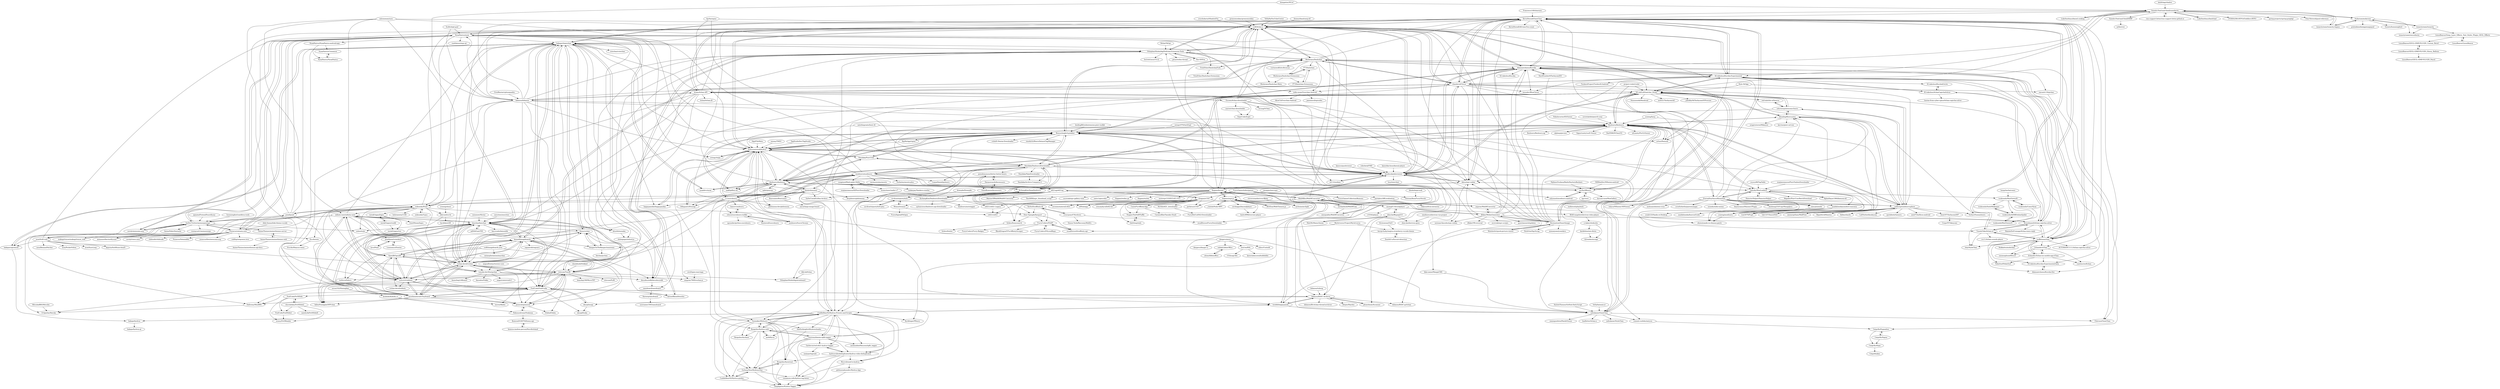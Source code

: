 digraph G {
"KevinParnell/OneeChan" -> "ccd0/4chan-x"
"KevinParnell/OneeChan" -> "Adamantcheese/Kuroba"
"KevinParnell/OneeChan" -> "TuxedoTako/4chan-xt"
"KevinParnell/OneeChan" -> "nebukazar/OneeChan"
"KevinParnell/OneeChan" -> "K1rakishou/Kuroba-Experimental"
"KevinParnell/OneeChan" -> "Chiiruno/OneeChan"
"KevinParnell/OneeChan" -> "ekisu/mpv-webm" ["e"=1]
"KevinParnell/OneeChan" -> "chandevel/Clover"
"KevinParnell/OneeChan" -> "Zchandev/iChan"
"KevinParnell/OneeChan" -> "moffatman/chan"
"KevinParnell/OneeChan" -> "bakape/shamichan"
"KevinParnell/OneeChan" -> "SthephanShinkufag/Dollchan-Extension-Tools"
"KevinParnell/OneeChan" -> "AUTOMATIC1111/4chan-captcha-solver"
"KevinParnell/OneeChan" -> "KevinParnell/All-time-You-count"
"KevinParnell/OneeChan" -> "drunohazarb/4chan-captcha-solver"
"ccd0/4chan-x" -> "KevinParnell/OneeChan"
"ccd0/4chan-x" -> "nebukazar/OneeChan"
"ccd0/4chan-x" -> "chandevel/Clover"
"ccd0/4chan-x" -> "K1rakishou/Kuroba-Experimental"
"ccd0/4chan-x" -> "Adamantcheese/Kuroba"
"ccd0/4chan-x" -> "ahodesuka/ahoviewer"
"ccd0/4chan-x" -> "ekisu/mpv-webm" ["e"=1]
"ccd0/4chan-x" -> "hydrusnetwork/hydrus"
"ccd0/4chan-x" -> "4chan/4chan-API"
"ccd0/4chan-x" -> "Mishiranu/Dashchan"
"ccd0/4chan-x" -> "TuxedoTako/4chan-xt"
"ccd0/4chan-x" -> "SthephanShinkufag/Dollchan-Extension-Tools"
"ccd0/4chan-x" -> "Bionus/imgbrd-grabber"
"ccd0/4chan-x" -> "NyaaPantsu/nyaa"
"ccd0/4chan-x" -> "bakape/shamichan"
"ErisBlastar/cplusequality" -> "bibanon/bibanon" ["e"=1]
"neocities/neocities" -> "lainchan/lainchan" ["e"=1]
"overdodactyl/ShadowFox" -> "ccd0/4chan-x" ["e"=1]
"xplusky/MoeLoaderP" -> "usaginya/MoeLoader-Delta"
"xplusky/MoeLoaderP" -> "zhzwz/yande-re-chinese-patch" ["e"=1]
"xplusky/MoeLoaderP" -> "EternalSoySauce/Konachan"
"xplusky/MoeLoaderP" -> "asadahimeka/yandere-masonry"
"xplusky/MoeLoaderP" -> "tsukiseele/MoeViewerR"
"xplusky/MoeLoaderP" -> "xiao-po/yande"
"xplusky/MoeLoaderP" -> "yueeng/moebooru"
"xplusky/MoeLoaderP" -> "flexbooru/flexbooru"
"xplusky/MoeLoaderP" -> "HamsterHelper/HamsterHelper" ["e"=1]
"xplusky/MoeLoaderP" -> "Mapaler/PixivUserBatchDownload" ["e"=1]
"xplusky/MoeLoaderP" -> "khoadng/Boorusama"
"xplusky/MoeLoaderP" -> "AlphaSlayer1964/kemono-dl" ["e"=1]
"flexbooru/flexbooru" -> "nullxception/boorusphere"
"flexbooru/flexbooru" -> "NO-ob/LoliSnatcher_Droid"
"flexbooru/flexbooru" -> "avluis/Hentoid" ["e"=1]
"flexbooru/flexbooru" -> "khoadng/Boorusama"
"flexbooru/flexbooru" -> "Bionus/imgbrd-grabber"
"flexbooru/flexbooru" -> "sin3hz/Mbooru"
"flexbooru/flexbooru" -> "moebooru/moebooru"
"flexbooru/flexbooru" -> "flexbooru/flexbooru-ap"
"flexbooru/flexbooru" -> "EternalSoySauce/Konachan"
"flexbooru/flexbooru" -> "alphasp/pxview" ["e"=1]
"flexbooru/flexbooru" -> "OpportunityLiu/E-Viewer" ["e"=1]
"flexbooru/flexbooru" -> "danbooru/danbooru"
"flexbooru/flexbooru" -> "Dar9586/NClientV2" ["e"=1]
"flexbooru/flexbooru" -> "xplusky/MoeLoaderP"
"flexbooru/flexbooru" -> "ultranity/Pix-EzViewer" ["e"=1]
"twiforce/fukuro" -> "314parley/Haruko"
"upbit/pixivpy" -> "danbooru/danbooru" ["e"=1]
"4pr0n/ripme" -> "Nandaka/DanbooruDownloader" ["e"=1]
"4pr0n/ripme" -> "ccd0/4chan-x" ["e"=1]
"4pr0n/ripme" -> "hydrusnetwork/hydrus" ["e"=1]
"tom5079/Pupil" -> "flexbooru/flexbooru" ["e"=1]
"tom5079/Pupil" -> "nullxception/boorusphere" ["e"=1]
"erengy/taiga" -> "hydrusnetwork/hydrus" ["e"=1]
"michaelmob/WebMCam" -> "WebMBro/WebMConverter"
"michaelmob/WebMCam" -> "nixxquality/WebMConverter"
"WebMBro/WebMConverter" -> "nixxquality/WebMConverter"
"WebMBro/WebMConverter" -> "michaelmob/WebMCam"
"WebMBro/WebMConverter" -> "Kagami/boram"
"WebMBro/WebMConverter" -> "argorar/WebMConverter"
"WebMBro/WebMConverter" -> "nokonoko/Pomf"
"WebMBro/WebMConverter" -> "ccd0/4chan-x"
"leoding86/webextension-pixiv-toolkit" -> "Bionus/imgbrd-grabber" ["e"=1]
"mariot/chan-downloader" -> "SegoCode/4cget"
"Krutonium/OwO" -> "kuroji-fusky/majira-strawberry-vscode-theme"
"DangerOnTheRanger/maniwani" -> "floens/uchan"
"DangerOnTheRanger/maniwani" -> "fatchan/jschan"
"bakape/captchouli" -> "bakape/shamichan"
"bakape/captchouli" -> "bakape/hydron"
"drawpile/Drawpile" -> "mvdicarlo/postybirb" ["e"=1]
"YePpHa/YouTubeCenter" -> "ccd0/4chan-x" ["e"=1]
"EternalSoySauce/Konachan" -> "xplusky/MoeLoaderP"
"EternalSoySauce/Konachan" -> "yueeng/moebooru"
"EternalSoySauce/Konachan" -> "flexbooru/flexbooru"
"EternalSoySauce/Konachan" -> "zhzwz/yande-re-chinese-patch" ["e"=1]
"EternalSoySauce/Konachan" -> "khoadng/Boorusama"
"EternalSoySauce/Konachan" -> "asadahimeka/yandere-masonry"
"EternalSoySauce/Konachan" -> "xioneko/neko-anime" ["e"=1]
"EternalSoySauce/Konachan" -> "ttdyce/NHentai-NHViewer" ["e"=1]
"EternalSoySauce/Konachan" -> "feiyeyuanye/Hanime1Plugin" ["e"=1]
"EternalSoySauce/Konachan" -> "nullxception/boorusphere"
"EternalSoySauce/Konachan" -> "shizheng233/CopyMangaJava" ["e"=1]
"EternalSoySauce/Konachan" -> "xiao-po/yande"
"EternalSoySauce/Konachan" -> "niuhuan/nhentai-cross" ["e"=1]
"EternalSoySauce/Konachan" -> "NO-ob/LoliSnatcher_Droid"
"EternalSoySauce/Konachan" -> "crowforkotlin/pastemangax" ["e"=1]
"erming/shout" -> "ddevault/sr.ht" ["e"=1]
"rr-/szurubooru" -> "shish/shimmie2"
"rr-/szurubooru" -> "moebooru/moebooru"
"rr-/szurubooru" -> "danbooru/danbooru"
"rr-/szurubooru" -> "reluce/szurubooru-toolkit"
"rr-/szurubooru" -> "neobooru/SzuruChrome"
"rr-/szurubooru" -> "hydrusnetwork/hydrus"
"rr-/szurubooru" -> "Bionus/imgbrd-grabber"
"rr-/szurubooru" -> "funmaker/Hybooru"
"rr-/szurubooru" -> "happypandax/happypandax" ["e"=1]
"rr-/szurubooru" -> "liamw1/oxibooru"
"rr-/szurubooru" -> "CuddleBear92/Hydrus-Presets-and-Scripts"
"rr-/szurubooru" -> "flexbooru/flexbooru"
"rr-/szurubooru" -> "vichan-devel/vichan"
"rr-/szurubooru" -> "Difegue/LANraragi" ["e"=1]
"rr-/szurubooru" -> "philomena-dev/philomena" ["e"=1]
"ahodesuka/ahoviewer" -> "nebukazar/OneeChan"
"ahodesuka/ahoviewer" -> "NO-ob/LoliSnatcher_Droid"
"ahodesuka/ahoviewer" -> "ekisu/mpv-webm" ["e"=1]
"ahodesuka/ahoviewer" -> "ccd0/4chan-x"
"ahodesuka/ahoviewer" -> "commit-sudoku/zairyou" ["e"=1]
"ahodesuka/ahoviewer" -> "twiddli/happypanda" ["e"=1]
"ahodesuka/ahoviewer" -> "hydrusnetwork/hydrus"
"ahodesuka/ahoviewer" -> "KevinParnell/OneeChan"
"ahodesuka/ahoviewer" -> "fake-name/MangaCMS" ["e"=1]
"ahodesuka/ahoviewer" -> "lucy/tewi-font" ["e"=1]
"ahodesuka/ahoviewer" -> "Adamantcheese/Kuroba"
"ahodesuka/ahoviewer" -> "z411/trackma" ["e"=1]
"ahodesuka/ahoviewer" -> "Bionus/imgbrd-grabber"
"ahodesuka/ahoviewer" -> "chandevel/Clover"
"ahodesuka/ahoviewer" -> "bakape/shamichan"
"Adamantcheese/Kuroba" -> "K1rakishou/Kuroba-Experimental"
"Adamantcheese/Kuroba" -> "chandevel/Clover"
"Adamantcheese/Kuroba" -> "KevinParnell/OneeChan"
"Adamantcheese/Kuroba" -> "ccd0/4chan-x"
"Adamantcheese/Kuroba" -> "Mishiranu/Dashchan"
"Adamantcheese/Kuroba" -> "Adamantcheese/Kuroba-Dev"
"Adamantcheese/Kuroba" -> "moffatman/chan"
"Adamantcheese/Kuroba" -> "ekisu/mpv-webm" ["e"=1]
"Adamantcheese/Kuroba" -> "ahodesuka/ahoviewer"
"Adamantcheese/Kuroba" -> "Kagami/boram"
"Adamantcheese/Kuroba" -> "K1rakishou/Kuroba"
"Adamantcheese/Kuroba" -> "NerdNumber9/TachiyomiEH" ["e"=1]
"Adamantcheese/Kuroba" -> "nnuudev/BlueClover"
"Adamantcheese/Kuroba" -> "Catgrills/Pygmalion"
"Adamantcheese/Kuroba" -> "NO-ob/LoliSnatcher_Droid"
"miguelfreitas/twister-core" -> "tomoko-dev9/nntpchan" ["e"=1]
"dangeru/awoo" -> "DangerOnTheRanger/maniwani"
"dangeru/awoo" -> "dangeru/danger-u-"
"dangeru/awoo" -> "wesl-ee/RAL"
"dangeru/awoo" -> "nilesr/United4"
"dangeru/awoo" -> "calebj/LibbieOffice"
"zhen-ke/ffmpegGUI" -> "ziyang0116/rockplayer"
"zhen-ke/ffmpegGUI" -> "zhen-ke/electron-qiniu"
"zhen-ke/ffmpegGUI" -> "MattMcManis/Axiom" ["e"=1]
"ermig1979/AntiDupl" -> "Bionus/imgbrd-grabber" ["e"=1]
"ermig1979/AntiDupl" -> "hydrusnetwork/hydrus" ["e"=1]
"ermig1979/AntiDupl" -> "xplusky/MoeLoaderP" ["e"=1]
"chandevel/Clover" -> "Adamantcheese/Kuroba"
"chandevel/Clover" -> "ccd0/4chan-x"
"chandevel/Clover" -> "K1rakishou/Kuroba-Experimental"
"chandevel/Clover" -> "Mishiranu/Dashchan"
"chandevel/Clover" -> "KevinParnell/OneeChan"
"chandevel/Clover" -> "nebukazar/OneeChan"
"chandevel/Clover" -> "4chan/4chan-API"
"chandevel/Clover" -> "ahodesuka/ahoviewer"
"chandevel/Clover" -> "miku-nyan/Overchan-Android"
"chandevel/Clover" -> "siavash119/qtchan"
"chandevel/Clover" -> "moffatman/chan"
"chandevel/Clover" -> "lainchan/lainchan"
"chandevel/Clover" -> "ekisu/mpv-webm" ["e"=1]
"chandevel/Clover" -> "nnuudev/BlueClover"
"chandevel/Clover" -> "NO-ob/LoliSnatcher_Droid"
"nostrenz/hatate-iqdb-tagger" -> "floogulinc/hydrus-web"
"nostrenz/hatate-iqdb-tagger" -> "CuddleBear92/Hydrus-Presets-and-Scripts"
"nostrenz/hatate-iqdb-tagger" -> "GoAwayNow/HydrausNao"
"nostrenz/hatate-iqdb-tagger" -> "Garbevoir/wd-e621-hydrus-tagger"
"nostrenz/hatate-iqdb-tagger" -> "floogulinc/hyextract"
"nostrenz/hatate-iqdb-tagger" -> "hydrusvideodeduplicator/hydrus-video-deduplicator"
"nostrenz/hatate-iqdb-tagger" -> "rachmadaniHaryono/iqdb_tagger"
"nostrenz/hatate-iqdb-tagger" -> "shephipster/Pydrus-Tagger"
"floogulinc/hydrus-web" -> "imtbl/hyve"
"floogulinc/hydrus-web" -> "funmaker/Hybooru"
"floogulinc/hydrus-web" -> "nostrenz/hatate-iqdb-tagger"
"floogulinc/hydrus-web" -> "GoAwayNow/HydrausNao"
"floogulinc/hydrus-web" -> "CuddleBear92/Hydrus-guides"
"floogulinc/hydrus-web" -> "CuddleBear92/Hydrus-Presets-and-Scripts"
"floogulinc/hydrus-web" -> "floogulinc/hyshare"
"floogulinc/hydrus-web" -> "Wyrrrd/send-to-hydrus"
"sovetskyfish/pixivfs-uwp" -> "flexbooru/flexbooru" ["e"=1]
"nokonoko/Pomf" -> "pomf/pomf" ["e"=1]
"nokonoko/Pomf" -> "nokonoko/Uguu" ["e"=1]
"nokonoko/Pomf" -> "nebukazar/OneeChan"
"nokonoko/Pomf" -> "install-logos/logos"
"nokonoko/Pomf" -> "AniDevTwitter/animeopenings"
"nokonoko/Pomf" -> "ctrlcctrlv/infinity"
"nokonoko/Pomf" -> "bohrmeista/1338"
"nokonoko/Pomf" -> "ddevault/sr.ht"
"nokonoko/Pomf" -> "ahodesuka/ahoviewer"
"nokonoko/Pomf" -> "bakape/shamichan"
"nokonoko/Pomf" -> "oohnoitz/jii"
"nokonoko/Pomf" -> "R-a-dio/site"
"nokonoko/Pomf" -> "ccd0/4chan-x"
"nokonoko/Pomf" -> "FoolCode/FoolFuuka"
"nokonoko/Pomf" -> "infinity-next/infinity-next"
"McSib/e621_downloader" -> "FurryBotCo/E621Downloader"
"VkOpt/VkOpt" -> "SthephanShinkufag/Dollchan-Extension-Tools" ["e"=1]
"crouvpony47/furdown" -> "Xerbo/furaffinity-dl"
"crouvpony47/furdown" -> "Simon-Tesla/RaccoonyWebEx"
"crouvpony47/furdown" -> "recallfuture/FurryDownloader"
"ziyang0116/rockplayer" -> "c10342/player" ["e"=1]
"ziyang0116/rockplayer" -> "zhen-ke/ffmpegGUI"
"ziyang0116/rockplayer" -> "RIAEvangelist/electron-video-player"
"ziyang0116/rockplayer" -> "Kagami/mpv.js"
"sdomi/libbieoffice" -> "calebj/LibbieOffice"
"shish/shimmie2" -> "rr-/szurubooru"
"shish/shimmie2" -> "moebooru/moebooru"
"shish/shimmie2" -> "philomena-dev/philomena" ["e"=1]
"shish/shimmie2" -> "danbooru/danbooru"
"shish/shimmie2" -> "derpibooru/philomena" ["e"=1]
"shish/shimmie2" -> "hydrusnetwork/hydrus"
"shish/shimmie2" -> "funmaker/Hybooru"
"shish/shimmie2" -> "Boorunaut/Boorunaut"
"shish/shimmie2" -> "vichan-devel/vichan"
"shish/shimmie2" -> "CuddleBear92/Hydrus-Presets-and-Scripts"
"shish/shimmie2" -> "Sn0wCrack/ExHen-Archive" ["e"=1]
"desudesutalk/desudesutalk" -> "nanoboard/nanoboard"
"desudesutalk/desudesutalk" -> "SthephanShinkufag/Dollchan-Extension-Tools"
"e621ng/e621ng" -> "clragon/e1547"
"e621ng/e621ng" -> "re621/re621.Legacy"
"e621ng/e621ng" -> "derpibooru/philomena" ["e"=1]
"e621ng/e621ng" -> "Syfaro/fuzzysearch"
"e621ng/e621ng" -> "e6Hub/app"
"e621ng/e621ng" -> "danbooru/danbooru"
"e621ng/e621ng" -> "avoonix/material-e621"
"e621ng/e621ng" -> "Deer-Spangle/faexport"
"e621ng/e621ng" -> "mvdicarlo/postybirb"
"e621ng/e621ng" -> "Kycklingar/PBooru"
"e621ng/e621ng" -> "Weasyl/weasyl"
"e621ng/e621ng" -> "re621/re621"
"savetheinternet/Tinyboard" -> "vichan-devel/vichan"
"savetheinternet/Tinyboard" -> "tslocum/TinyIB"
"savetheinternet/Tinyboard" -> "lainchan/lainchan"
"savetheinternet/Tinyboard" -> "kennell/imageboards"
"savetheinternet/Tinyboard" -> "FoolCode/FoolFuuka"
"savetheinternet/Tinyboard" -> "ctrlcctrlv/infinity"
"savetheinternet/Tinyboard" -> "infinity-next/infinity-next"
"savetheinternet/Tinyboard" -> "OpenIB/OpenIB"
"savetheinternet/Tinyboard" -> "Dalloway/MiniBBS"
"savetheinternet/Tinyboard" -> "pixmicat/pixmicat"
"savetheinternet/Tinyboard" -> "fallenPineapple/NPFchan"
"savetheinternet/Tinyboard" -> "bakape/shamichan"
"savetheinternet/Tinyboard" -> "mxrnx/fikaba"
"Dijji/FileMeta" -> "hydrusnetwork/hydrus" ["e"=1]
"ccd0/imageboards.json" -> "OpenIB/OpenIB"
"ccd0/imageboards.json" -> "desudesutalk/desudesutalk"
"ccd0/imageboards.json" -> "twiforce/fukuro"
"ccd0/imageboards.json" -> "catamphetamine/anychan"
"mvdicarlo/postybirb" -> "mvdicarlo/postybirb-plus"
"mvdicarlo/postybirb" -> "Weasyl/weasyl"
"ahushh/monaba" -> "ololoepepe/ololord.js"
"bibanon/BASC-Archiver" -> "pboardman/4scanner"
"bibanon/BASC-Archiver" -> "twiddli/happypanda" ["e"=1]
"bibanon/BASC-Archiver" -> "eksopl/asagi"
"bibanon/BASC-Archiver" -> "bibanon/BASC-py4chan"
"bibanon/BASC-Archiver" -> "FoolCode/FoolFuuka"
"bibanon/BASC-Archiver" -> "bibanon/BA-4chan-thread-archiver"
"bibanon/BASC-Archiver" -> "bbepis/Hayden"
"FoolCode/FoOlSlide" -> "chocolatkey/FoOlSlide2"
"FoolCode/FoOlSlide" -> "FoolCode/FoolSlide2"
"FoolCode/FoOlSlide" -> "woxxy/FoOlReader"
"klkvsk/0chan" -> "SthephanShinkufag/atomboard"
"nixxquality/WebMConverter" -> "WebMBro/WebMConverter"
"komica-random-person/HorrificIsland" -> "Komica20160704/homu-api"
"KichangKim/DanbooruDownloader" -> "nylonicious/danbooru-api-downloader"
"KichangKim/DanbooruDownloader" -> "KichangKim/DeepDanbooru" ["e"=1]
"KichangKim/DanbooruDownloader" -> "Nandaka/DanbooruDownloader"
"KichangKim/DanbooruDownloader" -> "danbooru/autotagger"
"pixmicat/pixmicat" -> "Nekosyndrome/Yonkoma"
"pixmicat/pixmicat" -> "Edaha/Edaha"
"Nandaka/NijieDownloader" -> "Nandaka/Archive-Comparer-2"
"R-a-dio/site" -> "R-a-dio/Hanyuu-sama"
"nebukazar/OneeChan" -> "nebukazar/StyleChan"
"nebukazar/OneeChan" -> "ccd0/4chan-x"
"nebukazar/OneeChan" -> "commit-sudoku/zairyou" ["e"=1]
"nebukazar/OneeChan" -> "Chiiruno/OneeChan"
"nebukazar/OneeChan" -> "seanegoodwin/PandaViewer" ["e"=1]
"nebukazar/OneeChan" -> "KevinParnell/OneeChan"
"nebukazar/OneeChan" -> "loadletter/4chan-x"
"ericf/open-marriage" -> "emgram769/livechan-js" ["e"=1]
"xiao-po/yande" -> "zcmk123/Yande.re-Desktop"
"neobooru/SzuruChrome" -> "reluce/szurubooru-toolkit"
"ttdyce/NHentai-NHViewer" -> "flexbooru/flexbooru" ["e"=1]
"sin3hz/Mbooru" -> "onlymash/moebooru-android"
"sin3hz/Mbooru" -> "tjg1/nori"
"sin3hz/Mbooru" -> "kurumi-moe/MoeGallery"
"sin3hz/Mbooru" -> "flexbooru/flexbooru"
"imtbl/hyve" -> "floogulinc/hydrus-web"
"onlymash/moebooru-android" -> "sin3hz/Mbooru"
"f77/Dashchan-Extensions" -> "f77/Dashchan"
"calebj/LibbieOffice" -> "sdomi/libbieoffice"
"tjg1/nori" -> "sin3hz/Mbooru"
"circleapps/beyondplayer" -> "Andro999b/torrent-player"
"AnimeThemes/animethemes-server" -> "AnimeThemes/animethemes-web"
"FurryCoders/FALocalRepo" -> "FurryCoders/FAAPI"
"Darayavaush/decensooru" -> "friendlyanon/decensooru"
"Darayavaush/decensooru" -> "pseudonymous/better-better-booru"
"friendlyanon/decensooru" -> "Darayavaush/decensooru"
"friendlyanon/decensooru" -> "pseudonymous/better-better-booru"
"wesl-ee/RAL" -> "kawa-kokosowa/bubblebbs"
"wesl-ee/RAL" -> "153/iyagi-bbs"
"Boorunaut/Boorunaut" -> "zincarla/go-image-board"
"git4unrealnondev/Hydrus-App" -> "shephipster/Pydrus-Tagger"
"Catgrills/Hope" -> "Catgrills/Jam"
"tsukiseele/SeeleWallpaper" -> "tsukiseele/ASMROnlineSpider"
"SthephanShinkufag/Dollchan-Extension-Tools" -> "Mishiranu/Dashchan"
"SthephanShinkufag/Dollchan-Extension-Tools" -> "desudesutalk/desudesutalk"
"SthephanShinkufag/Dollchan-Extension-Tools" -> "pituz/webm-thread" ["e"=1]
"SthephanShinkufag/Dollchan-Extension-Tools" -> "ahushh/monaba"
"SthephanShinkufag/Dollchan-Extension-Tools" -> "nanoboard/nanoboard"
"SthephanShinkufag/Dollchan-Extension-Tools" -> "miku-nyan/Overchan-Android"
"SthephanShinkufag/Dollchan-Extension-Tools" -> "The-OP/Fox" ["e"=1]
"SthephanShinkufag/Dollchan-Extension-Tools" -> "bakape/shamichan"
"SthephanShinkufag/Dollchan-Extension-Tools" -> "KevinParnell/OneeChan"
"SthephanShinkufag/Dollchan-Extension-Tools" -> "for2ch/Linux-F.A.Q" ["e"=1]
"SthephanShinkufag/Dollchan-Extension-Tools" -> "ccd0/4chan-x"
"SthephanShinkufag/Dollchan-Extension-Tools" -> "tslocum/TinyIB"
"SthephanShinkufag/Dollchan-Extension-Tools" -> "TrixiEther/DashchanFork"
"SthephanShinkufag/Dollchan-Extension-Tools" -> "ololoepepe/ololord.js"
"SthephanShinkufag/Dollchan-Extension-Tools" -> "SthephanShinkufag/atomboard"
"oniony/TMSU" -> "hydrusnetwork/hydrus" ["e"=1]
"project-violet/violet" -> "NO-ob/LoliSnatcher_Droid" ["e"=1]
"project-violet/violet" -> "flexbooru/flexbooru" ["e"=1]
"Difegue/LANraragi" -> "hydrusnetwork/hydrus" ["e"=1]
"greasemonkey/greasemonkey" -> "ccd0/4chan-x" ["e"=1]
"mikf/gallery-dl" -> "Bionus/imgbrd-grabber" ["e"=1]
"mikf/gallery-dl" -> "hydrusnetwork/hydrus" ["e"=1]
"KichangKim/DeepDanbooru" -> "Bionus/imgbrd-grabber" ["e"=1]
"KichangKim/DeepDanbooru" -> "KichangKim/DanbooruDownloader" ["e"=1]
"KichangKim/DeepDanbooru" -> "danbooru/danbooru" ["e"=1]
"KichangKim/DeepDanbooru" -> "hydrusnetwork/hydrus" ["e"=1]
"Nandaka/PixivUtil2" -> "Bionus/imgbrd-grabber" ["e"=1]
"Nandaka/PixivUtil2" -> "Nandaka/DanbooruDownloader" ["e"=1]
"Nandaka/PixivUtil2" -> "hydrusnetwork/hydrus" ["e"=1]
"Nandaka/PixivUtil2" -> "danbooru/danbooru" ["e"=1]
"NO-ob/LoliSnatcher_Droid" -> "nullxception/boorusphere"
"NO-ob/LoliSnatcher_Droid" -> "flexbooru/flexbooru"
"NO-ob/LoliSnatcher_Droid" -> "khoadng/Boorusama"
"NO-ob/LoliSnatcher_Droid" -> "ahodesuka/ahoviewer"
"NO-ob/LoliSnatcher_Droid" -> "K1rakishou/Kuroba-Experimental"
"NO-ob/LoliSnatcher_Droid" -> "celsriseup/awesome-booru"
"NO-ob/LoliSnatcher_Droid" -> "Bionus/imgbrd-grabber"
"NO-ob/LoliSnatcher_Droid" -> "Decimation/SmartImage"
"NO-ob/LoliSnatcher_Droid" -> "Nonononoki/Hendroid" ["e"=1]
"NO-ob/LoliSnatcher_Droid" -> "avluis/Hentoid" ["e"=1]
"NO-ob/LoliSnatcher_Droid" -> "az4521/TachiyomiAZ" ["e"=1]
"NO-ob/LoliSnatcher_Droid" -> "jobobby04/TachiyomiSYPreview" ["e"=1]
"NO-ob/LoliSnatcher_Droid" -> "Nandaka/DanbooruDownloader"
"NO-ob/LoliSnatcher_Droid" -> "CuddleBear92/Hydrus-Presets-and-Scripts"
"NO-ob/LoliSnatcher_Droid" -> "red-tails/list-of-boorus"
"K1rakishou/Kuroba-Experimental" -> "Adamantcheese/Kuroba"
"K1rakishou/Kuroba-Experimental" -> "K1rakishou/4chanCaptchaSolver"
"K1rakishou/Kuroba-Experimental" -> "ccd0/4chan-x"
"K1rakishou/Kuroba-Experimental" -> "chandevel/Clover"
"K1rakishou/Kuroba-Experimental" -> "moffatman/chan"
"K1rakishou/Kuroba-Experimental" -> "KevinParnell/OneeChan"
"K1rakishou/Kuroba-Experimental" -> "K1rakishou/KurobaExLite"
"K1rakishou/Kuroba-Experimental" -> "Mishiranu/Dashchan"
"K1rakishou/Kuroba-Experimental" -> "NO-ob/LoliSnatcher_Droid"
"K1rakishou/Kuroba-Experimental" -> "K1rakishou/Kuroba-Experimental-beta"
"K1rakishou/Kuroba-Experimental" -> "nnuudev/BlueClover"
"K1rakishou/Kuroba-Experimental" -> "Adamantcheese/Kuroba-Dev"
"K1rakishou/Kuroba-Experimental" -> "drunohazarb/4chan-captcha-solver"
"K1rakishou/Kuroba-Experimental" -> "avluis/Hentoid" ["e"=1]
"K1rakishou/Kuroba-Experimental" -> "TwidereProject/TwidereX-Android" ["e"=1]
"hummingbird-me/kitsu-tools" -> "AniDevTwitter/animeopenings" ["e"=1]
"khoadng/Boorusama" -> "nullxception/boorusphere"
"khoadng/Boorusama" -> "NO-ob/LoliSnatcher_Droid"
"khoadng/Boorusama" -> "flexbooru/flexbooru"
"khoadng/Boorusama" -> "uragiristereo/Mikansei"
"khoadng/Boorusama" -> "celsriseup/awesome-booru"
"khoadng/Boorusama" -> "kerrinz/pixiv-artvier" ["e"=1]
"khoadng/Boorusama" -> "yueeng/moebooru"
"khoadng/Boorusama" -> "Yochyo/Yummybooru"
"natethegreate/hent-AI" -> "Bionus/imgbrd-grabber" ["e"=1]
"natethegreate/hent-AI" -> "hydrusnetwork/hydrus" ["e"=1]
"ModuleArt/quick-picture-viewer" -> "Decimation/SmartImage" ["e"=1]
"Decimation/SmartImage" -> "NO-ob/LoliSnatcher_Droid"
"Decimation/SmartImage" -> "hydrusnetwork/hydrus"
"Decimation/SmartImage" -> "RuthGnz/SpyScrap" ["e"=1]
"Decimation/SmartImage" -> "dfaker/WebmGenerator"
"Decimation/SmartImage" -> "ModuleArt/quick-picture-viewer" ["e"=1]
"Decimation/SmartImage" -> "K1rakishou/Kuroba-Experimental"
"Decimation/SmartImage" -> "ahodesuka/ahoviewer"
"Decimation/SmartImage" -> "flexbooru/flexbooru"
"Decimation/SmartImage" -> "Bionus/imgbrd-grabber"
"Decimation/SmartImage" -> "ekisu/mpv-webm" ["e"=1]
"Decimation/SmartImage" -> "KevinParnell/OneeChan"
"Decimation/SmartImage" -> "ccd0/4chan-x"
"Decimation/SmartImage" -> "twiddli/happypanda" ["e"=1]
"Decimation/SmartImage" -> "Adamantcheese/Kuroba"
"Decimation/SmartImage" -> "mienaiyami/yomikiru" ["e"=1]
"FurryGamesIndex/games" -> "FurryGamesCollection/Kemono"
"FurryGamesIndex/games" -> "DowneyRem/FurryNovels"
"FurryGamesIndex/games" -> "e6Hub/app"
"FurryGamesIndex/games" -> "avoonix/material-e621"
"FurryGamesIndex/games" -> "clragon/e1547"
"FurryGamesIndex/games" -> "portalers/ABLocalization"
"FurryGamesIndex/games" -> "perlatus/e1547"
"FurryGamesIndex/games" -> "recallfuture/FurryDownloader"
"clragon/e1547" -> "avoonix/material-e621"
"clragon/e1547" -> "e621ng/e621ng"
"clragon/e1547" -> "re621/re621.Legacy"
"clragon/e1547" -> "Ceylo/FurAffinityApp"
"clragon/e1547" -> "e6Hub/app"
"clragon/e1547" -> "perlatus/e1547"
"clragon/e1547" -> "wwyaiykycnf/e621dl"
"clragon/e1547" -> "SafoSnep/tails"
"clragon/e1547" -> "NoppesTheFolf/Fluffle"
"clragon/e1547" -> "re621/re621"
"clragon/e1547" -> "McSib/e621_downloader"
"clragon/e1547" -> "Syfaro/fuzzysearch"
"clragon/e1547" -> "nullxception/boorusphere"
"moebooru/moebooru" -> "danbooru/danbooru"
"moebooru/moebooru" -> "rr-/szurubooru"
"moebooru/moebooru" -> "flexbooru/flexbooru"
"moebooru/moebooru" -> "sin3hz/Mbooru"
"moebooru/moebooru" -> "shish/shimmie2"
"moebooru/moebooru" -> "LuqueDaniel/pybooru"
"moebooru/moebooru" -> "onlymash/moebooru-android"
"moebooru/moebooru" -> "myimouto/myimouto"
"moebooru/moebooru" -> "Nandaka/DanbooruDownloader"
"moebooru/moebooru" -> "bakape/shamichan"
"moebooru/moebooru" -> "usaginya/MoeLoader-Delta"
"moebooru/moebooru" -> "Bionus/imgbrd-grabber"
"moebooru/moebooru" -> "NyaaPantsu/nyaa"
"moebooru/moebooru" -> "Yushe/myimouto-plus"
"moebooru/moebooru" -> "vichan-devel/vichan"
"lainchan/lainchan" -> "vichan-devel/vichan"
"lainchan/lainchan" -> "ctrlcctrlv/infinity"
"lainchan/lainchan" -> "savetheinternet/Tinyboard"
"lainchan/lainchan" -> "bakape/shamichan"
"lainchan/lainchan" -> "kennell/imageboards"
"lainchan/lainchan" -> "OpenIB/OpenIB"
"lainchan/lainchan" -> "infinity-next/infinity-next"
"lainchan/lainchan" -> "floens/uchan"
"lainchan/lainchan" -> "desudesutalk/desudesutalk"
"lainchan/lainchan" -> "ad044/LainTSX" ["e"=1]
"lainchan/lainchan" -> "fallenPineapple/NPFchan"
"lainchan/lainchan" -> "barrucadu/lainonlife"
"lainchan/lainchan" -> "ahushh/monaba"
"lainchan/lainchan" -> "tomoko-dev9/nntpchan"
"lainchan/lainchan" -> "FoolCode/FoolFuuka"
"jaseg/python-mpv" -> "Kagami/mpv.js" ["e"=1]
"moffatman/chan" -> "K1rakishou/Kuroba-Experimental"
"moffatman/chan" -> "Zchandev/4chan-ios-mobile-app-iChan"
"moffatman/chan" -> "TuxedoTako/4chan-xt"
"moffatman/chan" -> "Zchandev/iChan"
"moffatman/chan" -> "drunohazarb/4chan-captcha-solver"
"moffatman/chan" -> "Rukkaitto/mobichan"
"moffatman/chan" -> "KevinParnell/OneeChan"
"moffatman/chan" -> "AUTOMATIC1111/4chan-captcha-solver"
"moffatman/chan" -> "Adamantcheese/Kuroba"
"moffatman/chan" -> "3nly/StyleChan"
"moffatman/chan" -> "NekoSurf/NekoSurf"
"moffatman/chan" -> "saxamaphone69/ss21"
"moffatman/chan" -> "K1rakishou/Kuroba-Experimental-beta"
"xuejianxianzun/PixivFanboxDownloader" -> "xplusky/MoeLoaderP" ["e"=1]
"Francesco149/sharenix" -> "KevinParnell/OneeChan" ["e"=1]
"mvdicarlo/postybirb-plus" -> "mvdicarlo/postybirb"
"doki-theme/doki-theme-vscode" -> "Pizzacus/satania.moe" ["e"=1]
"tsukiseele/MoeViewerR" -> "tsukiseele/MoeViewerN"
"tsukiseele/MoeViewerR" -> "tsukiseele/ComicNyaa"
"tsukiseele/MoeViewerR" -> "tsukiseele/ASMROnlineSpider"
"tsukiseele/MoeViewerR" -> "tsukiseele/SeeleWallpaper"
"ctrlcctrlv/infinity" -> "OpenIB/OpenIB"
"ctrlcctrlv/infinity" -> "infinity-next/infinity-next"
"ctrlcctrlv/infinity" -> "vichan-devel/vichan"
"ctrlcctrlv/infinity" -> "lainchan/lainchan"
"ctrlcctrlv/infinity" -> "savetheinternet/Tinyboard"
"ctrlcctrlv/infinity" -> "fallenPineapple/NPFchan"
"ctrlcctrlv/infinity" -> "vichan-devel/infinity"
"ctrlcctrlv/infinity" -> "pixmicat/pixmicat"
"ctrlcctrlv/infinity" -> "kennell/imageboards"
"ctrlcctrlv/infinity" -> "FoolCode/FoolFuuka"
"ctrlcctrlv/infinity" -> "tslocum/TinyIB"
"Dalloway/MiniBBS" -> "314parley/Haruko"
"dfaker/WebmGenerator" -> "Kagami/boram"
"dfaker/WebmGenerator" -> "argorar/WebMConverter"
"dfaker/WebmGenerator" -> "ekisu/mpv-webm" ["e"=1]
"dfaker/WebmGenerator" -> "KevinParnell/OneeChan"
"dfaker/WebmGenerator" -> "Decimation/SmartImage"
"dfaker/WebmGenerator" -> "ccd0/4chan-x"
"dfaker/WebmGenerator" -> "dfaker/VR-reversal" ["e"=1]
"dfaker/WebmGenerator" -> "Adamantcheese/Kuroba"
"dfaker/WebmGenerator" -> "drunohazarb/4chan-captcha-solver"
"dfaker/WebmGenerator" -> "occivink/mpv-scripts" ["e"=1]
"dfaker/WebmGenerator" -> "questianon/sdupdates" ["e"=1]
"dfaker/WebmGenerator" -> "serenae-fansubs/mpv-webm"
"oohnoitz/jii" -> "pomf/pomf-standard"
"ad044/LainTSX" -> "lainchan/lainchan" ["e"=1]
"celsriseup/awesome-booru" -> "red-tails/list-of-boorus"
"celsriseup/awesome-booru" -> "khoadng/Boorusama"
"celsriseup/awesome-booru" -> "nullxception/boorusphere"
"celsriseup/awesome-booru" -> "NO-ob/LoliSnatcher_Droid"
"celsriseup/awesome-booru" -> "funmaker/Hybooru"
"NoppesTheFolf/Fluffle" -> "SafoSnep/tails"
"Rule-34/App" -> "nullxception/boorusphere" ["e"=1]
"Rule-34/App" -> "NO-ob/LoliSnatcher_Droid" ["e"=1]
"yueeng/moebooru" -> "zhzwz/yande-re-chinese-patch" ["e"=1]
"red-tails/list-of-boorus" -> "celsriseup/awesome-booru"
"bakape/shamichan" -> "lalcmellkmal/doushio"
"bakape/shamichan" -> "floens/uchan"
"bakape/shamichan" -> "tomoko-dev9/nntpchan"
"bakape/shamichan" -> "lainchan/lainchan"
"bakape/shamichan" -> "bakape/captchouli"
"bakape/shamichan" -> "vichan-devel/vichan"
"bakape/shamichan" -> "ahushh/monaba"
"bakape/shamichan" -> "DangerOnTheRanger/maniwani"
"bakape/shamichan" -> "kennell/imageboards"
"bakape/shamichan" -> "FoolCode/FoolFuuka"
"bakape/shamichan" -> "SthephanShinkufag/Dollchan-Extension-Tools"
"bakape/shamichan" -> "cutechan/cutechan"
"bakape/shamichan" -> "KevinParnell/OneeChan"
"bakape/shamichan" -> "emgram769/livechan-js"
"bakape/shamichan" -> "desudesutalk/desudesutalk"
"stevevista/electron-ffplay" -> "mchome/arclight"
"fake-name/MangaCMS" -> "nebukazar/OneeChan" ["e"=1]
"re621/re621.Legacy" -> "re621/re621"
"FoolCode/FoolFuuka" -> "eksopl/asagi"
"FoolCode/FoolFuuka" -> "eksopl/fuuka"
"FoolCode/FoolFuuka" -> "lalcmellkmal/doushio"
"FoolCode/FoolFuuka" -> "bibanon/BASC-Archiver"
"FoolCode/FoolFuuka" -> "savetheinternet/Tinyboard"
"FoolCode/FoolFuuka" -> "FoolCode/FoOlSlide"
"FoolCode/FoolFuuka" -> "tslocum/TinyIB"
"FoolCode/FoolFuuka" -> "Dalloway/MiniBBS"
"FoolCode/FoolFuuka" -> "pixmicat/pixmicat"
"NekoInverter/EhViewer" -> "flexbooru/flexbooru" ["e"=1]
"FoolCode/FoolSlide2" -> "woxxy/FoOlReader"
"Zchandev/iChan" -> "Zchandev/4chan-ios-mobile-app-iChan"
"Zchandev/iChan" -> "saxamaphone69/ss21"
"Zchandev/iChan" -> "vanities/swiftchan"
"Syfaro/fuzzysearch" -> "Syfaro/foxbot"
"SafoSnep/tails" -> "NoppesTheFolf/Fluffle"
"recallfuture/furaffinity-api" -> "FurryCoders/FAAPI"
"GoAwayNow/HydrausNao" -> "shephipster/Pydrus-Tagger"
"GoAwayNow/HydrausNao" -> "CuddleBear92/Hydrus-guides"
"GoAwayNow/HydrausNao" -> "floogulinc/hyextract"
"GoAwayNow/HydrausNao" -> "cinnamon-rolls/hydrus-tag-linter"
"Adamantcheese/Kuroba-Dev" -> "K1rakishou/Kuroba-Experimental-beta"
"f77/Dashchan" -> "f77/Dashchan-Extensions"
"f77/Dashchan" -> "Mishiranu/Dashchan-Extensions"
"CuddleBear92/Hydrus-guides" -> "shephipster/Pydrus-Tagger"
"CuddleBear92/Hydrus-guides" -> "GoAwayNow/HydrausNao"
"LukeSmithxyz/based.cooking" -> "Sneeds-Feed-and-Seed/sneedacity" ["e"=1]
"Sneeds-Feed-and-Seed/sneedacity" -> "Sneeds-Feed-and-Seed/SIMP"
"Sneeds-Feed-and-Seed/sneedacity" -> "Audacium/audacium"
"Sneeds-Feed-and-Seed/sneedacity" -> "tenacityteam/tenacity-legacy" ["e"=1]
"Sneeds-Feed-and-Seed/sneedacity" -> "LukeSmithxyz/based.cooking" ["e"=1]
"Sneeds-Feed-and-Seed/sneedacity" -> "rms-support-letter/rms-support-letter.github.io" ["e"=1]
"Sneeds-Feed-and-Seed/sneedacity" -> "LukeSmithxyz/landchad" ["e"=1]
"Sneeds-Feed-and-Seed/sneedacity" -> "ccd0/4chan-x"
"Sneeds-Feed-and-Seed/sneedacity" -> "K1rakishou/Kuroba-Experimental"
"Sneeds-Feed-and-Seed/sneedacity" -> "iTODDLERS-BTFO/iToddlers-BTFO"
"Sneeds-Feed-and-Seed/sneedacity" -> "spring-projects/spring-graphql" ["e"=1]
"Sneeds-Feed-and-Seed/sneedacity" -> "KevinParnell/OneeChan"
"Sneeds-Feed-and-Seed/sneedacity" -> "Adamantcheese/Kuroba"
"Sneeds-Feed-and-Seed/sneedacity" -> "NO-ob/LoliSnatcher_Droid"
"Sneeds-Feed-and-Seed/sneedacity" -> "Chia-Network/pool-reference" ["e"=1]
"riderkick/FMD" -> "ahodesuka/ahoviewer" ["e"=1]
"Bionus/imgbrd-grabber" -> "hydrusnetwork/hydrus"
"Bionus/imgbrd-grabber" -> "Nandaka/PixivUtil2" ["e"=1]
"Bionus/imgbrd-grabber" -> "danbooru/danbooru"
"Bionus/imgbrd-grabber" -> "flexbooru/flexbooru"
"Bionus/imgbrd-grabber" -> "Nandaka/DanbooruDownloader"
"Bionus/imgbrd-grabber" -> "mikf/gallery-dl" ["e"=1]
"Bionus/imgbrd-grabber" -> "KichangKim/DeepDanbooru" ["e"=1]
"Bionus/imgbrd-grabber" -> "NO-ob/LoliSnatcher_Droid"
"Bionus/imgbrd-grabber" -> "ccloli/E-Hentai-Downloader" ["e"=1]
"Bionus/imgbrd-grabber" -> "ccd0/4chan-x"
"Bionus/imgbrd-grabber" -> "starik222/BooruDatasetTagManager" ["e"=1]
"Bionus/imgbrd-grabber" -> "avluis/Hentoid" ["e"=1]
"Bionus/imgbrd-grabber" -> "RipMeApp/ripme" ["e"=1]
"Bionus/imgbrd-grabber" -> "nullxception/boorusphere"
"Bionus/imgbrd-grabber" -> "ahodesuka/ahoviewer"
"mafintosh/playback" -> "RIAEvangelist/electron-video-player" ["e"=1]
"hongchacha/comic" -> "tsukiseele/MoeViewerR" ["e"=1]
"yueeng/hacg" -> "flexbooru/flexbooru" ["e"=1]
"yueeng/hacg" -> "yueeng/moebooru" ["e"=1]
"tenacityteam/tenacity-legacy" -> "Audacium/audacium" ["e"=1]
"tenacityteam/tenacity-legacy" -> "Sneeds-Feed-and-Seed/sneedacity" ["e"=1]
"bibanon/bibanon" -> "ccd0/4chan-x"
"bibanon/bibanon" -> "bibanon/BASC-Archiver"
"bibanon/bibanon" -> "lainchan/lainchan"
"bibanon/bibanon" -> "KevinParnell/OneeChan"
"bibanon/bibanon" -> "vichan-devel/vichan"
"bibanon/bibanon" -> "bakape/shamichan"
"bibanon/bibanon" -> "chandevel/Clover"
"bibanon/bibanon" -> "savetheinternet/Tinyboard"
"bibanon/bibanon" -> "4chan/4chan-API"
"bibanon/bibanon" -> "ahodesuka/ahoviewer"
"bibanon/bibanon" -> "FoolCode/FoolFuuka"
"bibanon/bibanon" -> "hydrusnetwork/hydrus"
"bibanon/bibanon" -> "nokonoko/Pomf"
"bibanon/bibanon" -> "NyaaPantsu/nyaa"
"bibanon/bibanon" -> "SthephanShinkufag/Dollchan-Extension-Tools"
"nokonoko/Uguu" -> "nokonoko/Pomf" ["e"=1]
"fsufitch/git-gud" -> "bibanon/bibanon" ["e"=1]
"fsufitch/git-gud" -> "NyaaPantsu/nyaa" ["e"=1]
"skullchap/chadstr" -> "Sneeds-Feed-and-Seed/sneedacity" ["e"=1]
"rms-support-letter/rms-support-letter.github.io" -> "Sneeds-Feed-and-Seed/sneedacity" ["e"=1]
"avluis/Hentoid" -> "flexbooru/flexbooru" ["e"=1]
"ajanata/PretendYoureXyzzy" -> "AniDevTwitter/animeopenings" ["e"=1]
"The-OP/Fox" -> "SthephanShinkufag/Dollchan-Extension-Tools" ["e"=1]
"Nandaka/DanbooruDownloader" -> "Nandaka/NijieDownloader"
"Nandaka/DanbooruDownloader" -> "Nandaka/PixivUtil2" ["e"=1]
"Nandaka/DanbooruDownloader" -> "Bionus/imgbrd-grabber"
"Nandaka/DanbooruDownloader" -> "pseudonymous/better-better-booru"
"Nandaka/DanbooruDownloader" -> "KichangKim/DanbooruDownloader"
"Nandaka/DanbooruDownloader" -> "flexbooru/flexbooru"
"Nandaka/DanbooruDownloader" -> "NO-ob/LoliSnatcher_Droid"
"Nandaka/DanbooruDownloader" -> "danbooru/danbooru"
"Nandaka/DanbooruDownloader" -> "twiddli/happypanda" ["e"=1]
"Nandaka/DanbooruDownloader" -> "LuqueDaniel/pybooru"
"Nandaka/DanbooruDownloader" -> "CuddleBear92/Hydrus-Presets-and-Scripts"
"Nandaka/DanbooruDownloader" -> "moebooru/moebooru"
"Nandaka/DanbooruDownloader" -> "Nandaka/Archive-Comparer-2"
"Nandaka/DanbooruDownloader" -> "ahodesuka/ahoviewer"
"Nandaka/DanbooruDownloader" -> "Sn0wCrack/ExHen-Archive" ["e"=1]
"domgetter/NCoC" -> "Sneeds-Feed-and-Seed/sneedacity" ["e"=1]
"domgetter/NCoC" -> "bibanon/bibanon" ["e"=1]
"Deer-Spangle/faexport" -> "Syfaro/fuzzysearch"
"Deer-Spangle/faexport" -> "FurryCoders/FAAPI"
"Deer-Spangle/faexport" -> "recallfuture/furaffinity-api"
"argorar/WebMConverter" -> "dfaker/WebmGenerator"
"argorar/WebMConverter" -> "ekisu/mpv-webm" ["e"=1]
"argorar/WebMConverter" -> "drunohazarb/4chan-captcha-solver"
"argorar/WebMConverter" -> "WebMBro/WebMConverter"
"thatfuckingbird/hydownloader" -> "floogulinc/hyextract"
"nullxception/boorusphere" -> "khoadng/Boorusama"
"nullxception/boorusphere" -> "flexbooru/flexbooru"
"nullxception/boorusphere" -> "NO-ob/LoliSnatcher_Droid"
"nullxception/boorusphere" -> "Yochyo/Yummybooru"
"nullxception/boorusphere" -> "celsriseup/awesome-booru"
"nullxception/boorusphere" -> "axiel7/AniHyou-android" ["e"=1]
"nullxception/boorusphere" -> "Saud-97/TachiyomiS97"
"nullxception/boorusphere" -> "yueeng/moebooru"
"nullxception/boorusphere" -> "luk1337/SauceNAO"
"nullxception/boorusphere" -> "ammargitham/WallFlow" ["e"=1]
"nullxception/boorusphere" -> "RepoDevil/Himitsu" ["e"=1]
"nullxception/boorusphere" -> "faldez/shachi"
"nullxception/boorusphere" -> "LuftVerbot/kuukiyomi" ["e"=1]
"nullxception/boorusphere" -> "tom5079/Pupil" ["e"=1]
"nullxception/boorusphere" -> "quickdesh/Animiru" ["e"=1]
"Mishiranu/Dashchan" -> "Mishiranu/Dashchan-Extensions"
"Mishiranu/Dashchan" -> "f77/Dashchan"
"Mishiranu/Dashchan" -> "SthephanShinkufag/Dollchan-Extension-Tools"
"Mishiranu/Dashchan" -> "chandevel/Clover"
"Mishiranu/Dashchan" -> "Adamantcheese/Kuroba"
"Mishiranu/Dashchan" -> "K1rakishou/Kuroba-Experimental"
"Mishiranu/Dashchan" -> "miku-nyan/Overchan-Android"
"Mishiranu/Dashchan" -> "Mishiranu/Dashchan-Meta"
"Mishiranu/Dashchan" -> "ccd0/4chan-x"
"Mishiranu/Dashchan" -> "TrixiEther/DashchanFork"
"Mishiranu/Dashchan" -> "vortexwolf/2ch-Browser"
"Mishiranu/Dashchan" -> "ahodesuka/ahoviewer"
"Mishiranu/Dashchan" -> "KevinParnell/OneeChan"
"Mishiranu/Dashchan" -> "vichan-devel/vichan"
"Mishiranu/Dashchan" -> "siavash119/qtchan"
"commit-sudoku/zairyou" -> "Catgrills/Pygmalion" ["e"=1]
"AniDevTwitter/animeopenings" -> "Pizzacus/satania.moe"
"AniDevTwitter/animeopenings" -> "nokonoko/Pomf"
"AniDevTwitter/animeopenings" -> "oohnoitz/jii"
"AniDevTwitter/animeopenings" -> "NyaaPantsu/nyaa"
"AniDevTwitter/animeopenings" -> "AnimeNeko/Atarashii" ["e"=1]
"AniDevTwitter/animeopenings" -> "animenotifier/notify.moe" ["e"=1]
"AniDevTwitter/animeopenings" -> "AnimeThemes/animethemes-server"
"AniDevTwitter/animeopenings" -> "routayush1/animexninja" ["e"=1]
"AniDevTwitter/animeopenings" -> "soruly/awesome-acg" ["e"=1]
"AniDevTwitter/animeopenings" -> "mon/0x40-web"
"floogulinc/hyextract" -> "GoAwayNow/HydrausNao"
"floogulinc/hyextract" -> "shephipster/Pydrus-Tagger"
"miku-nyan/Overchan-Android" -> "jamienicol/episodes" ["e"=1]
"miku-nyan/Overchan-Android" -> "AliceCA/Overchan-Android"
"infinity-next/infinity-next" -> "ctrlcctrlv/infinity"
"infinity-next/infinity-next" -> "vichan-devel/vichan"
"infinity-next/infinity-next" -> "tslocum/TinyIB"
"infinity-next/infinity-next" -> "lainchan/lainchan"
"infinity-next/infinity-next" -> "savetheinternet/Tinyboard"
"infinity-next/infinity-next" -> "Dalloway/MiniBBS"
"infinity-next/infinity-next" -> "FoolCode/FoolFuuka"
"infinity-next/infinity-next" -> "OpenIB/OpenIB"
"infinity-next/infinity-next" -> "tomoko-dev9/nntpchan"
"infinity-next/infinity-next" -> "314parley/Haruko"
"infinity-next/infinity-next" -> "bakape/shamichan"
"Audacium/audacium" -> "tenacityteam/tenacity-legacy" ["e"=1]
"Audacium/audacium" -> "Sneeds-Feed-and-Seed/sneedacity"
"Audacium/audacium" -> "tenacityteam/saucedacity"
"Audacium/audacium" -> "tenacityteam/tenacity"
"Audacium/audacium" -> "prateekmedia/appimagepool" ["e"=1]
"Audacium/audacium" -> "Sweets/hummingbird" ["e"=1]
"funmaker/Hybooru" -> "floogulinc/hydrus-web"
"funmaker/Hybooru" -> "GoAwayNow/HydrausNao"
"funmaker/Hybooru" -> "hydrusvideodeduplicator/hydrus-video-deduplicator"
"funmaker/Hybooru" -> "CuddleBear92/Hydrus-Presets-and-Scripts"
"funmaker/Hybooru" -> "shephipster/Pydrus-Tagger"
"funmaker/Hybooru" -> "CuddleBear92/Hydrus-guides"
"funmaker/Hybooru" -> "cinnamon-rolls/hydrus-tag-linter"
"funmaker/Hybooru" -> "floogulinc/hyextract"
"funmaker/Hybooru" -> "thatfuckingbird/hydownloader"
"funmaker/Hybooru" -> "floogulinc/hyshare"
"install-logos/ricedb" -> "install-logos/logos"
"install-logos/ricedb" -> "install-logos/rice"
"RSATom/WebChimera.js" -> "Kagami/mpv.js" ["e"=1]
"AnimeThemes/animethemes-web" -> "AnimeThemes/animethemes-server"
"AnimeThemes/animethemes-web" -> "AnimeThemes/animethemes-api-docs"
"install-logos/logos" -> "install-logos/ricedb"
"install-logos/logos" -> "Gent00man/logos"
"install-logos/logos" -> "install-logos/rice"
"LukeSmithxyz/landchad" -> "Sneeds-Feed-and-Seed/sneedacity" ["e"=1]
"tslocum/TinyIB" -> "savetheinternet/Tinyboard"
"tslocum/TinyIB" -> "twiforce/fukuro"
"tslocum/TinyIB" -> "vichan-devel/vichan"
"tslocum/TinyIB" -> "FoolCode/FoolFuuka"
"tslocum/TinyIB" -> "Dalloway/MiniBBS"
"tslocum/TinyIB" -> "kennell/imageboards"
"tslocum/TinyIB" -> "infinity-next/infinity-next"
"tslocum/TinyIB" -> "Edaha/Edaha"
"tslocum/TinyIB" -> "floens/uchan"
"tslocum/TinyIB" -> "pixmicat/pixmicat"
"tslocum/TinyIB" -> "tslocum/PyIB"
"tslocum/TinyIB" -> "beardog108/MicroTXT"
"tslocum/TinyIB" -> "ctrlcctrlv/infinity"
"tslocum/TinyIB" -> "SthephanShinkufag/atomboard"
"Xerbo/furaffinity-dl" -> "crouvpony47/furdown"
"Xerbo/furaffinity-dl" -> "FurryCoders/FAAPI"
"Xerbo/furaffinity-dl" -> "Deer-Spangle/faexport"
"NHMoeDev/NHentai-android" -> "sin3hz/Mbooru" ["e"=1]
"lalcmellkmal/doushio" -> "bakape/shamichan"
"eksopl/asagi" -> "FoolCode/FoolFuuka"
"eksopl/asagi" -> "eksopl/fuuka"
"twiddli/happypanda" -> "bibanon/BASC-Archiver" ["e"=1]
"twiddli/happypanda" -> "nebukazar/OneeChan" ["e"=1]
"twiddli/happypanda" -> "CuddleBear92/Hydrus-Presets-and-Scripts" ["e"=1]
"twiddli/happypanda" -> "ahodesuka/ahoviewer" ["e"=1]
"reluce/szurubooru-toolkit" -> "neobooru/SzuruChrome"
"reluce/szurubooru-toolkit" -> "liamw1/oxibooru"
"reluce/szurubooru-toolkit" -> "sgsunder/python-szurubooru"
"reluce/szurubooru-toolkit" -> "Hunternif/szurubooru"
"ddevault/sr.ht" -> "oohnoitz/jii"
"ddevault/sr.ht" -> "kyubiko/n30f"
"libudu/linpx-web" -> "DowneyRem/FurryNovels"
"cinnamon-rolls/hydrus-tag-linter" -> "shephipster/Pydrus-Tagger"
"K1rakishou/Kuroba-Experimental-beta" -> "Adamantcheese/Kuroba-Dev"
"Sneeds-Feed-and-Seed/SIMP" -> "eylles/rxiv"
"Wyrrrd/send-to-hydrus" -> "git4unrealnondev/Hydrus-App"
"Wyrrrd/send-to-hydrus" -> "cinnamon-rolls/hydrus-tag-linter"
"tsukiseele/ASMROnlineSpider" -> "tsukiseele/SeeleWallpaper"
"tsukiseele/ASMROnlineSpider" -> "tsukiseele/MoeViewerN"
"FurryCoders/FAAPI" -> "FurryCoders/FALocalRepo"
"FurryCoders/FAAPI" -> "FurryCoders/Furry-Badges"
"FurryCoders/FAAPI" -> "recallfuture/furaffinity-api"
"FurryCoders/FAAPI" -> "BlackDragonF/FurAffinityScraper"
"NijiharaTsubasa/BaiduPanAutoReshare" -> "sin3hz/Mbooru" ["e"=1]
"LinuxBeaver/Gimp_Layer_Effects_Text_Styler_Plugin_GEGL_Effects" -> "LinuxBeaver/GEGL-GIMP-PLUGIN_Custom_Bevel"
"LinuxBeaver/Gimp_Layer_Effects_Text_Styler_Plugin_GEGL_Effects" -> "LinuxBeaver/LinuxBeaver"
"seven332/Nimingban" -> "koukuko/kukuku.cc" ["e"=1]
"StylishThemes/GitHub-Dark-Script" -> "nebukazar/OneeChan" ["e"=1]
"Zchandev/4chan-ios-mobile-app-iChan" -> "Zchandev/iChan"
"Zchandev/4chan-ios-mobile-app-iChan" -> "moffatman/chan"
"Zchandev/4chan-ios-mobile-app-iChan" -> "vanities/swiftchan"
"Zchandev/4chan-ios-mobile-app-iChan" -> "K1rakishou/Kuroba-Experimental-beta"
"Zchandev/4chan-ios-mobile-app-iChan" -> "NekoSurf/NekoSurf"
"mon/0x40-web" -> "kepstin/0x40hues-html5"
"mon/0x40-web" -> "mon/BemaniPatcher" ["e"=1]
"mon/0x40-web" -> "mon/PocketVoltex" ["e"=1]
"mon/0x40-web" -> "AniDevTwitter/animeopenings"
"mon/0x40-web" -> "mon/SyncLoop"
"mon/0x40-web" -> "NyaaPantsu/nyaa"
"mon/0x40-web" -> "tomoko-dev9/nntpchan"
"mon/0x40-web" -> "bakape/captchouli"
"tomoko-dev9/nntpchan" -> "faissaloo/Yukko"
"tomoko-dev9/nntpchan" -> "bakape/shamichan"
"tomoko-dev9/nntpchan" -> "majestrate/srndv2"
"tomoko-dev9/nntpchan" -> "desudesutalk/desudesutalk"
"tomoko-dev9/nntpchan" -> "Anoncheg1/diboard"
"tomoko-dev9/nntpchan" -> "emgram769/livechan-js"
"Ceylo/FurAffinityApp" -> "CaramelKat/Tanukis-Stash"
"Ceylo/FurAffinityApp" -> "NoppesTheFolf/Fluffle"
"AlphaSlayer1964/kemono-dl" -> "xplusky/MoeLoaderP" ["e"=1]
"claudehohl/Stikked" -> "tslocum/TinyIB" ["e"=1]
"asadahimeka/yandere-masonry" -> "zhzwz/yande-re-chinese-patch" ["e"=1]
"asadahimeka/yandere-masonry" -> "asadahimeka/booruwf-web"
"asadahimeka/yandere-masonry" -> "yueeng/moebooru"
"Saud-97/TachiyomiS97" -> "CrepeTF/Takoyomi" ["e"=1]
"RIAEvangelist/electron-video-player" -> "y-takey/shokushu"
"chocolatkey/FoOlSlide2" -> "FoolCode/FoOlSlide"
"chocolatkey/FoOlSlide2" -> "FoolCode/FoolSlide2"
"chocolatkey/FoOlSlide2" -> "saintly2k/FoOlSlideX"
"chocolatkey/FoOlSlide2" -> "woxxy/FoOlReader"
"K1rakishou/KurobaExLite" -> "K1rakishou/4chanCaptchaSolver"
"MyArtverse-Project/MyArtverse" -> "kuroji-fusky/majira-strawberry-vscode-theme"
"MyArtverse-Project/MyArtverse" -> "recallfuture/furaffinity-api"
"y-takey/shokushu" -> "k2wanko/nicoapi"
"y-takey/shokushu" -> "darkfeline/mir.dlsite"
"kuroji-fusky/majira-strawberry-vscode-theme" -> "ZenithO-o/fursuit-detection"
"tsukiseele/MoeViewerN" -> "tsukiseele/ASMROnlineSpider"
"LinuxBeaver/GEGL-GIMP-PLUGIN_Glossy_Balloon" -> "LinuxBeaver/GEGL-GIMP-PLUGIN_Custom_Bevel"
"LinuxBeaver/GEGL-GIMP-PLUGIN_Glossy_Balloon" -> "LinuxBeaver/GEGL-GIMP-PLUGIN_Pencil"
"Luminarys/Eientei" -> "pomf/pomf-standard"
"tenacityteam/tenacity" -> "tenacityteam/saucedacity"
"tenacityteam/tenacity" -> "Audacium/audacium"
"tenacityteam/tenacity" -> "LinuxBeaver/Gimp_Layer_Effects_Text_Styler_Plugin_GEGL_Effects"
"LinuxBeaver/GEGL-GIMP-PLUGIN_Custom_Bevel" -> "LinuxBeaver/GEGL-GIMP-PLUGIN_Glossy_Balloon"
"LinuxBeaver/LinuxBeaver" -> "LinuxBeaver/Gimp_Layer_Effects_Text_Styler_Plugin_GEGL_Effects"
"danbooru/danbooru" -> "moebooru/moebooru"
"danbooru/danbooru" -> "Bionus/imgbrd-grabber"
"danbooru/danbooru" -> "rr-/szurubooru"
"danbooru/danbooru" -> "hydrusnetwork/hydrus"
"danbooru/danbooru" -> "flexbooru/flexbooru"
"danbooru/danbooru" -> "KichangKim/DeepDanbooru" ["e"=1]
"danbooru/danbooru" -> "shish/shimmie2"
"danbooru/danbooru" -> "Nandaka/PixivUtil2" ["e"=1]
"danbooru/danbooru" -> "Nandaka/DanbooruDownloader"
"danbooru/danbooru" -> "nyaadevs/nyaa" ["e"=1]
"danbooru/danbooru" -> "upbit/pixivpy" ["e"=1]
"danbooru/danbooru" -> "ccd0/4chan-x"
"danbooru/danbooru" -> "e621ng/e621ng"
"danbooru/danbooru" -> "Difegue/LANraragi" ["e"=1]
"danbooru/danbooru" -> "mikf/gallery-dl" ["e"=1]
"z411/trackma" -> "ahodesuka/ahoviewer" ["e"=1]
"floens/uchan" -> "kennell/imageboards"
"floens/uchan" -> "DangerOnTheRanger/maniwani"
"floens/uchan" -> "bakape/shamichan"
"floens/uchan" -> "lalcmellkmal/doushio"
"floens/uchan" -> "twiforce/fukuro"
"TrixiEther/DashchanFork" -> "TrixiEther/Dashchan-Extensions"
"portalers/ABLocalization" -> "ITJesse/ifcon-extractor"
"4chan/4chan-API" -> "ccd0/4chan-x"
"4chan/4chan-API" -> "4chan/4chan-JS"
"4chan/4chan-API" -> "chandevel/Clover"
"4chan/4chan-API" -> "KevinParnell/OneeChan"
"4chan/4chan-API" -> "FoolCode/FoolFuuka"
"4chan/4chan-API" -> "Exceen/4chan-downloader"
"4chan/4chan-API" -> "vichan-devel/vichan"
"4chan/4chan-API" -> "lainchan/lainchan"
"4chan/4chan-API" -> "bakape/shamichan"
"4chan/4chan-API" -> "bibanon/BASC-py4chan"
"4chan/4chan-API" -> "ekisu/mpv-webm" ["e"=1]
"4chan/4chan-API" -> "bibanon/bibanon"
"4chan/4chan-API" -> "bibanon/BASC-Archiver"
"4chan/4chan-API" -> "Mishiranu/Dashchan"
"4chan/4chan-API" -> "ctrlcctrlv/infinity"
"kennell/imageboards" -> "floens/uchan"
"kennell/imageboards" -> "savetheinternet/Tinyboard"
"kennell/imageboards" -> "lainchan/lainchan"
"kennell/imageboards" -> "vichan-devel/vichan"
"kennell/imageboards" -> "OpenIB/OpenIB"
"kennell/imageboards" -> "DangerOnTheRanger/maniwani"
"kennell/imageboards" -> "tslocum/TinyIB"
"kennell/imageboards" -> "mxrnx/fikaba"
"kennell/imageboards" -> "bakape/shamichan"
"kennell/imageboards" -> "ctrlcctrlv/infinity"
"kennell/imageboards" -> "pixmicat/pixmicat"
"kennell/imageboards" -> "saguaroib/saguaro"
"kennell/imageboards" -> "ccd0/imageboards.json"
"bibanon/tubeup" -> "bibanon/BASC-Archiver" ["e"=1]
"soruly/awesome-acg" -> "NyaaPantsu/nyaa" ["e"=1]
"soruly/awesome-acg" -> "AniDevTwitter/animeopenings" ["e"=1]
"pboardman/4scanner" -> "bibanon/BASC-Archiver"
"tsukiseele/ComicNyaa" -> "tsukiseele/MoeViewerR"
"tsukiseele/ComicNyaa" -> "tsukiseele/MoeViewerN"
"drunohazarb/4chan-captcha-solver" -> "TuxedoTako/4chan-xt"
"drunohazarb/4chan-captcha-solver" -> "K1rakishou/4chanCaptchaSolver"
"drunohazarb/4chan-captcha-solver" -> "moffatman/chan"
"drunohazarb/4chan-captcha-solver" -> "HamletDuFromage/4chan-mass-reply"
"drunohazarb/4chan-captcha-solver" -> "3nly/StyleChan"
"drunohazarb/4chan-captcha-solver" -> "KevinParnell/OneeChan"
"HamsterHelper/HamsterHelper" -> "xplusky/MoeLoaderP" ["e"=1]
"koukuko/kukuku.cc" -> "pixmicat/pixmicat"
"koukuko/kukuku.cc" -> "Nekosyndrome/Yonkoma"
"K1rakishou/4chanCaptchaSolver" -> "K1rakishou/KurobaExLite"
"K1rakishou/4chanCaptchaSolver" -> "K1rakishou/Kuroba-Experimental"
"K1rakishou/4chanCaptchaSolver" -> "drunohazarb/4chan-captcha-solver"
"K1rakishou/4chanCaptchaSolver" -> "kostas-from-cyber-space/4chan-captcha-solver"
"Weasyl/weasyl" -> "FurryDigital/FAOpen"
"Weasyl/weasyl" -> "Deer-Spangle/faexport"
"Weasyl/weasyl" -> "mvdicarlo/postybirb"
"ZenithO-o/fursuit-detection" -> "kuroji-fusky/majira-strawberry-vscode-theme"
"Karasiq/nanoboard" -> "username1565/nanoboard"
"2yrs/Pomf" -> "pomf/pomf-standard"
"pomf/pomf" -> "nokonoko/Pomf" ["e"=1]
"pomf/pomf" -> "bakape/shamichan" ["e"=1]
"pomf/pomf" -> "NyaaPantsu/nyaa" ["e"=1]
"pomf/pomf" -> "ccd0/4chan-x" ["e"=1]
"pomf/pomf" -> "FoolCode/FoolFuuka" ["e"=1]
"pomf/pomf" -> "AniDevTwitter/animeopenings" ["e"=1]
"NerdNumber9/TachiyomiEH" -> "flexbooru/flexbooru" ["e"=1]
"NerdNumber9/TachiyomiEH" -> "Adamantcheese/Kuroba" ["e"=1]
"Garbevoir/wd-e621-hydrus-tagger" -> "hydrusvideodeduplicator/hydrus-video-deduplicator"
"Garbevoir/wd-e621-hydrus-tagger" -> "matjojo/tagrank"
"TuxedoTako/4chan-xt" -> "drunohazarb/4chan-captcha-solver"
"TuxedoTako/4chan-xt" -> "3nly/StyleChan"
"TuxedoTako/4chan-xt" -> "KevinParnell/OneeChan"
"TuxedoTako/4chan-xt" -> "rcc11/4chan-sounds-player"
"TuxedoTako/4chan-xt" -> "moffatman/chan"
"j-holub/Node-MPV" -> "Kagami/mpv.js"
"hydrusvideodeduplicator/hydrus-video-deduplicator" -> "cinnamon-rolls/hydrus-tag-linter"
"hydrusvideodeduplicator/hydrus-video-deduplicator" -> "Garbevoir/wd-e621-hydrus-tagger"
"hydrusvideodeduplicator/hydrus-video-deduplicator" -> "Wyrrrd/send-to-hydrus"
"hydrusvideodeduplicator/hydrus-video-deduplicator" -> "floogulinc/hyextract"
"hydrusvideodeduplicator/hydrus-video-deduplicator" -> "shephipster/Pydrus-Tagger"
"Mishiranu/Dashchan-Extensions" -> "Mishiranu/Dashchan-Meta"
"Mishiranu/Dashchan-Extensions" -> "f77/Dashchan-Extensions"
"Mishiranu/Dashchan-Extensions" -> "f77/Dashchan"
"Komica20160704/homu-api" -> "komica-random-person/HorrificIsland"
"pomf/pomf-standard" -> "Luminarys/Eientei"
"pomf/pomf-standard" -> "2yrs/Pomf"
"darkfeline/mir.dlsite" -> "k2wanko/nicoapi"
"MattMcManis/Axiom" -> "zhen-ke/ffmpegGUI" ["e"=1]
"TagStudioDev/TagStudio" -> "hydrusnetwork/hydrus" ["e"=1]
"RipMeApp/ripme" -> "Bionus/imgbrd-grabber" ["e"=1]
"RipMeApp/ripme" -> "hydrusnetwork/hydrus" ["e"=1]
"happypandax/happypandax" -> "hydrusnetwork/hydrus" ["e"=1]
"vichan-devel/vichan" -> "lainchan/lainchan"
"vichan-devel/vichan" -> "savetheinternet/Tinyboard"
"vichan-devel/vichan" -> "ctrlcctrlv/infinity"
"vichan-devel/vichan" -> "OpenIB/OpenIB"
"vichan-devel/vichan" -> "kennell/imageboards"
"vichan-devel/vichan" -> "tslocum/TinyIB"
"vichan-devel/vichan" -> "infinity-next/infinity-next"
"vichan-devel/vichan" -> "bakape/shamichan"
"vichan-devel/vichan" -> "fallenPineapple/NPFchan"
"vichan-devel/vichan" -> "floens/uchan"
"vichan-devel/vichan" -> "FoolCode/FoolFuuka"
"vichan-devel/vichan" -> "ccd0/4chan-x"
"vichan-devel/vichan" -> "Mishiranu/Dashchan"
"vichan-devel/vichan" -> "tomoko-dev9/nntpchan"
"vichan-devel/vichan" -> "pixmicat/pixmicat"
"kanishka-linux/kawaii-player" -> "ahodesuka/ahoviewer" ["e"=1]
"bakape/hydron" -> "bakape/hydron-qt"
"Kagami/boram" -> "Kagami/mpv.js"
"Kagami/boram" -> "dfaker/WebmGenerator"
"Kagami/boram" -> "ekisu/mpv-webm" ["e"=1]
"Kagami/boram" -> "Kagami/webm.py"
"Kagami/boram" -> "Adamantcheese/Kuroba"
"Kagami/boram" -> "Kagami/wybm"
"Kagami/boram" -> "SthephanShinkufag/Dollchan-Extension-Tools"
"Kagami/boram" -> "mchome/arclight"
"Kagami/boram" -> "WebMBro/WebMConverter"
"Kagami/boram" -> "moisespr123/SVT-AV1-GUI" ["e"=1]
"Kagami/boram" -> "ccd0/4chan-x"
"Kagami/boram" -> "MasterOfWebM/WebM-Converter"
"Kagami/boram" -> "TheAMM/mpv_thumbnail_script" ["e"=1]
"Kagami/boram" -> "occivink/mpv-gallery-view" ["e"=1]
"Kagami/boram" -> "natis1/qencoder" ["e"=1]
"nanoboard/nanoboard" -> "Karasiq/nanoboard"
"xuejianxianzun/XZPixivDownloader" -> "usaginya/MoeLoader-Delta" ["e"=1]
"hydrusnetwork/hydrus" -> "CuddleBear92/Hydrus-Presets-and-Scripts"
"hydrusnetwork/hydrus" -> "Bionus/imgbrd-grabber"
"hydrusnetwork/hydrus" -> "danbooru/danbooru"
"hydrusnetwork/hydrus" -> "Difegue/LANraragi" ["e"=1]
"hydrusnetwork/hydrus" -> "rr-/szurubooru"
"hydrusnetwork/hydrus" -> "Nandaka/PixivUtil2" ["e"=1]
"hydrusnetwork/hydrus" -> "mikf/gallery-dl" ["e"=1]
"hydrusnetwork/hydrus" -> "ccd0/4chan-x"
"hydrusnetwork/hydrus" -> "ahodesuka/ahoviewer"
"hydrusnetwork/hydrus" -> "KichangKim/DeepDanbooru" ["e"=1]
"hydrusnetwork/hydrus" -> "happypandax/happypandax" ["e"=1]
"hydrusnetwork/hydrus" -> "erengy/taiga" ["e"=1]
"hydrusnetwork/hydrus" -> "nostrenz/hatate-iqdb-tagger"
"hydrusnetwork/hydrus" -> "floogulinc/hydrus-web"
"hydrusnetwork/hydrus" -> "NO-ob/LoliSnatcher_Droid"
"calzoneman/sync" -> "nokonoko/Pomf" ["e"=1]
"calzoneman/sync" -> "vichan-devel/vichan" ["e"=1]
"calzoneman/sync" -> "infinity-next/infinity-next" ["e"=1]
"calzoneman/sync" -> "ccd0/4chan-x" ["e"=1]
"calzoneman/sync" -> "hydrusnetwork/hydrus" ["e"=1]
"calzoneman/sync" -> "ctrlcctrlv/infinity" ["e"=1]
"minexew/Shrine" -> "lainchan/lainchan" ["e"=1]
"Kagami/mpv.js" -> "j-holub/Node-MPV"
"Kagami/mpv.js" -> "Kagami/boram"
"Kagami/mpv.js" -> "mchome/arclight"
"Kagami/mpv.js" -> "Andro999b/torrent-player"
"Kagami/mpv.js" -> "ziyang0116/rockplayer"
"Kagami/mpv.js" -> "RSATom/WebChimera.js" ["e"=1]
"Kagami/mpv.js" -> "circleapps/beyondplayer"
"MitsubaBBS/Mitsuba" -> "314parley/Haruko"
"kanryu/quickviewer" -> "ahodesuka/ahoviewer" ["e"=1]
"pseudonymous/better-better-booru" -> "friendlyanon/decensooru"
"pseudonymous/better-better-booru" -> "Darayavaush/decensooru"
"OpenIB/OpenIB" -> "ctrlcctrlv/infinity"
"OpenIB/OpenIB" -> "fallenPineapple/NPFchan"
"OpenIB/OpenIB" -> "vichan-devel/vichan"
"OpenIB/OpenIB" -> "vichan-devel/infinity"
"OpenIB/OpenIB" -> "pixmicat/pixmicat"
"OpenIB/OpenIB" -> "lainchan/lainchan"
"OpenIB/OpenIB" -> "kennell/imageboards"
"liamw1/oxibooru" -> "reluce/szurubooru-toolkit"
"Nekosyndrome/Yonkoma" -> "pixmicat/pixmicat"
"Nekosyndrome/Yonkoma" -> "Komica20160704/homu-api"
"siavash119/qtchan" -> "Chiiruno/OneeChan"
"Catgrills/Pygmalion" -> "Catgrills/Hope"
"Catgrills/Pygmalion" -> "Catgrills/Sigma"
"Catgrills/Sigma" -> "Catgrills/Hope"
"Catgrills/Sigma" -> "Catgrills/Pygmalion"
"zcyzcy88/TagTable" -> "xplusky/MoeLoaderP" ["e"=1]
"iheanyi/bandcamp-dl" -> "ccd0/4chan-x" ["e"=1]
"nyaadevs/nyaa" -> "NyaaPantsu/nyaa" ["e"=1]
"nyaadevs/nyaa" -> "danbooru/danbooru" ["e"=1]
"ekisu/mpv-webm" -> "KevinParnell/OneeChan" ["e"=1]
"ekisu/mpv-webm" -> "serenae-fansubs/mpv-webm" ["e"=1]
"ekisu/mpv-webm" -> "ahodesuka/ahoviewer" ["e"=1]
"ekisu/mpv-webm" -> "Kagami/boram" ["e"=1]
"makegirlsmoe/makegirlsmoe_web" -> "NyaaPantsu/nyaa" ["e"=1]
"Exceen/4chan-downloader" -> "pboardman/4scanner"
"Exceen/4chan-downloader" -> "Issung/GChan"
"Exceen/4chan-downloader" -> "bibanon/BASC-Archiver"
"Exceen/4chan-downloader" -> "mariot/chan-downloader"
"Exceen/4chan-downloader" -> "SegoCode/4cget"
"Exceen/4chan-downloader" -> "ccd0/4chan-x"
"Exceen/4chan-downloader" -> "KevinParnell/OneeChan"
"Exceen/4chan-downloader" -> "4chan/4chan-API"
"alphasp/pxview" -> "flexbooru/flexbooru" ["e"=1]
"Pizzacus/satania.moe" -> "AniDevTwitter/animeopenings"
"Pizzacus/satania.moe" -> "NyaaPantsu/nyaa"
"Pizzacus/satania.moe" -> "Pizzacus/SataniaBot"
"Pizzacus/satania.moe" -> "moeoverflow/awesome-acg"
"Pizzacus/satania.moe" -> "animenotifier/notify.moe" ["e"=1]
"Pizzacus/satania.moe" -> "ccd0/4chan-x"
"Pizzacus/satania.moe" -> "makegirlsmoe/makegirlsmoe_web" ["e"=1]
"Pizzacus/satania.moe" -> "pomf/pomf" ["e"=1]
"Pizzacus/satania.moe" -> "R-a-dio/site"
"Pizzacus/satania.moe" -> "ahodesuka/ahoviewer"
"Pizzacus/satania.moe" -> "bakape/captchouli"
"Pizzacus/satania.moe" -> "robflop/megumin.love"
"Pizzacus/satania.moe" -> "soruly/trace.moe" ["e"=1]
"Pizzacus/satania.moe" -> "mon/0x40-web"
"Pizzacus/satania.moe" -> "chibisafe/chibisafe" ["e"=1]
"NyaaPantsu/nyaa" -> "nyaadevs/nyaa" ["e"=1]
"NyaaPantsu/nyaa" -> "bakape/shamichan"
"NyaaPantsu/nyaa" -> "ccd0/4chan-x"
"NyaaPantsu/nyaa" -> "erengy/taiga" ["e"=1]
"NyaaPantsu/nyaa" -> "NyaaPantsu/NyaaPantsu-android-app"
"NyaaPantsu/nyaa" -> "AniDevTwitter/animeopenings"
"NyaaPantsu/nyaa" -> "twiddli/happypanda" ["e"=1]
"NyaaPantsu/nyaa" -> "Pizzacus/satania.moe"
"NyaaPantsu/nyaa" -> "nokonoko/Pomf"
"NyaaPantsu/nyaa" -> "ahodesuka/ahoviewer"
"NyaaPantsu/nyaa" -> "soruly/awesome-acg" ["e"=1]
"NyaaPantsu/nyaa" -> "nebukazar/OneeChan"
"NyaaPantsu/nyaa" -> "z411/trackma" ["e"=1]
"NyaaPantsu/nyaa" -> "cmdrkotori/mpc-qt" ["e"=1]
"NyaaPantsu/nyaa" -> "happypandax/happypandax" ["e"=1]
"CuddleBear92/Hydrus-Presets-and-Scripts" -> "nostrenz/hatate-iqdb-tagger"
"CuddleBear92/Hydrus-Presets-and-Scripts" -> "hydrusnetwork/hydrus"
"CuddleBear92/Hydrus-Presets-and-Scripts" -> "funmaker/Hybooru"
"CuddleBear92/Hydrus-Presets-and-Scripts" -> "floogulinc/hydrus-web"
"CuddleBear92/Hydrus-Presets-and-Scripts" -> "Garbevoir/wd-e621-hydrus-tagger"
"CuddleBear92/Hydrus-Presets-and-Scripts" -> "hydrusvideodeduplicator/hydrus-video-deduplicator"
"CuddleBear92/Hydrus-Presets-and-Scripts" -> "rachmadaniHaryono/iqdb_tagger"
"CuddleBear92/Hydrus-Presets-and-Scripts" -> "GoAwayNow/HydrausNao"
"CuddleBear92/Hydrus-Presets-and-Scripts" -> "Kycklingar/PBooru"
"CuddleBear92/Hydrus-Presets-and-Scripts" -> "twiddli/happypanda" ["e"=1]
"CuddleBear92/Hydrus-Presets-and-Scripts" -> "CuddleBear92/Hydrus-guides"
"CuddleBear92/Hydrus-Presets-and-Scripts" -> "Wyrrrd/send-to-hydrus"
"CuddleBear92/Hydrus-Presets-and-Scripts" -> "bakape/hydron"
"CuddleBear92/Hydrus-Presets-and-Scripts" -> "thatfuckingbird/hydownloader"
"CuddleBear92/Hydrus-Presets-and-Scripts" -> "imtbl/hyve"
"YePpHa/maia-yt" -> "nebukazar/OneeChan" ["e"=1]
"xiaobinwu/electron-vue-project" -> "zhen-ke/electron-qiniu" ["e"=1]
"usaginya/MoeLoader-Delta" -> "xplusky/MoeLoaderP"
"usaginya/MoeLoader-Delta" -> "esonic/moe-loader-v7"
"usaginya/MoeLoader-Delta" -> "xuejianxianzun/XZPixivDownloader" ["e"=1]
"usaginya/MoeLoader-Delta" -> "mokeyjay/Yandere-crawler" ["e"=1]
"usaginya/MoeLoader-Delta" -> "sin3hz/Mbooru"
"NyaaPantsu/NyaaPantsu-android-app" -> "NyaaPantsu/Cinnamon"
"NyaaPantsu/NyaaPantsu-android-app" -> "NyaaPantsu/NyaaPantsu"
"NyaaPantsu/NyaaPantsu" -> "NyaaPantsu/Cinnamon"
"NyaaPantsu/Cinnamon" -> "NyaaPantsu/NyaaPantsu"
"KevinParnell/OneeChan" ["l"="-46.18,9.815"]
"ccd0/4chan-x" ["l"="-46.149,9.851"]
"Adamantcheese/Kuroba" ["l"="-46.146,9.812"]
"TuxedoTako/4chan-xt" ["l"="-46.177,9.774"]
"nebukazar/OneeChan" ["l"="-46.174,9.859"]
"K1rakishou/Kuroba-Experimental" ["l"="-46.149,9.79"]
"Chiiruno/OneeChan" ["l"="-46.201,9.808"]
"ekisu/mpv-webm" ["l"="-36.73,21.753", "c"=746]
"chandevel/Clover" ["l"="-46.171,9.833"]
"Zchandev/iChan" ["l"="-46.188,9.727"]
"moffatman/chan" ["l"="-46.178,9.756"]
"bakape/shamichan" ["l"="-46.222,9.892"]
"SthephanShinkufag/Dollchan-Extension-Tools" ["l"="-46.224,9.861"]
"AUTOMATIC1111/4chan-captcha-solver" ["l"="-46.215,9.767"]
"KevinParnell/All-time-You-count" ["l"="-46.2,9.787"]
"drunohazarb/4chan-captcha-solver" ["l"="-46.156,9.766"]
"ahodesuka/ahoviewer" ["l"="-46.122,9.862"]
"hydrusnetwork/hydrus" ["l"="-46.068,9.811"]
"4chan/4chan-API" ["l"="-46.2,9.875"]
"Mishiranu/Dashchan" ["l"="-46.202,9.826"]
"Bionus/imgbrd-grabber" ["l"="-46.052,9.859"]
"NyaaPantsu/nyaa" ["l"="-46.133,9.921"]
"ErisBlastar/cplusequality" ["l"="-16.765,-6.465", "c"=469]
"bibanon/bibanon" ["l"="-46.173,9.89"]
"neocities/neocities" ["l"="-48.358,1.186", "c"=475]
"lainchan/lainchan" ["l"="-46.244,9.901"]
"overdodactyl/ShadowFox" ["l"="-52.252,13.282", "c"=495]
"xplusky/MoeLoaderP" ["l"="-45.905,9.859"]
"usaginya/MoeLoader-Delta" ["l"="-45.913,9.833"]
"zhzwz/yande-re-chinese-patch" ["l"="-54.425,-13.476", "c"=219]
"EternalSoySauce/Konachan" ["l"="-45.933,9.858"]
"asadahimeka/yandere-masonry" ["l"="-45.879,9.882"]
"tsukiseele/MoeViewerR" ["l"="-45.818,9.887"]
"xiao-po/yande" ["l"="-45.875,9.857"]
"yueeng/moebooru" ["l"="-45.917,9.878"]
"flexbooru/flexbooru" ["l"="-45.98,9.841"]
"HamsterHelper/HamsterHelper" ["l"="-36.102,19.824", "c"=413]
"Mapaler/PixivUserBatchDownload" ["l"="-46.322,10.999", "c"=244]
"khoadng/Boorusama" ["l"="-45.967,9.869"]
"AlphaSlayer1964/kemono-dl" ["l"="39.029,33.342", "c"=915]
"nullxception/boorusphere" ["l"="-45.954,9.851"]
"NO-ob/LoliSnatcher_Droid" ["l"="-46.048,9.836"]
"avluis/Hentoid" ["l"="-46.296,11.038", "c"=244]
"sin3hz/Mbooru" ["l"="-45.94,9.819"]
"moebooru/moebooru" ["l"="-46.025,9.851"]
"flexbooru/flexbooru-ap" ["l"="-45.939,9.797"]
"alphasp/pxview" ["l"="-46.225,10.988", "c"=244]
"OpportunityLiu/E-Viewer" ["l"="-46.329,11.084", "c"=244]
"danbooru/danbooru" ["l"="-46.001,9.813"]
"Dar9586/NClientV2" ["l"="-46.261,11.09", "c"=244]
"ultranity/Pix-EzViewer" ["l"="-46.176,11.085", "c"=244]
"twiforce/fukuro" ["l"="-46.302,9.942"]
"314parley/Haruko" ["l"="-46.293,9.964"]
"upbit/pixivpy" ["l"="-46.302,10.9", "c"=244]
"4pr0n/ripme" ["l"="38.747,33.178", "c"=915]
"Nandaka/DanbooruDownloader" ["l"="-46.012,9.879"]
"tom5079/Pupil" ["l"="-46.274,11.071", "c"=244]
"erengy/taiga" ["l"="-45.163,10.985", "c"=151]
"michaelmob/WebMCam" ["l"="-46.092,9.751"]
"WebMBro/WebMConverter" ["l"="-46.106,9.818"]
"nixxquality/WebMConverter" ["l"="-46.09,9.774"]
"Kagami/boram" ["l"="-46.102,9.896"]
"argorar/WebMConverter" ["l"="-46.116,9.79"]
"nokonoko/Pomf" ["l"="-46.171,9.949"]
"leoding86/webextension-pixiv-toolkit" ["l"="-46.34,10.982", "c"=244]
"mariot/chan-downloader" ["l"="-46.296,9.815"]
"SegoCode/4cget" ["l"="-46.285,9.827"]
"Krutonium/OwO" ["l"="-45.576,9.725"]
"kuroji-fusky/majira-strawberry-vscode-theme" ["l"="-45.61,9.724"]
"DangerOnTheRanger/maniwani" ["l"="-46.327,9.9"]
"floens/uchan" ["l"="-46.28,9.904"]
"fatchan/jschan" ["l"="-46.368,9.894"]
"bakape/captchouli" ["l"="-46.16,9.928"]
"bakape/hydron" ["l"="-46.078,9.882"]
"drawpile/Drawpile" ["l"="-33.005,-29.366", "c"=1012]
"mvdicarlo/postybirb" ["l"="-45.783,9.777"]
"YePpHa/YouTubeCenter" ["l"="-52.437,12.27", "c"=266]
"xioneko/neko-anime" ["l"="-46.006,11.181", "c"=244]
"ttdyce/NHentai-NHViewer" ["l"="-46.337,11.067", "c"=244]
"feiyeyuanye/Hanime1Plugin" ["l"="-46.024,11.137", "c"=244]
"shizheng233/CopyMangaJava" ["l"="-46.068,11.206", "c"=244]
"niuhuan/nhentai-cross" ["l"="-46.235,11.186", "c"=244]
"crowforkotlin/pastemangax" ["l"="-46.092,11.226", "c"=244]
"erming/shout" ["l"="-49.644,2.648", "c"=994]
"ddevault/sr.ht" ["l"="-46.17,10.038"]
"rr-/szurubooru" ["l"="-46.039,9.792"]
"shish/shimmie2" ["l"="-46.034,9.815"]
"reluce/szurubooru-toolkit" ["l"="-46.044,9.721"]
"neobooru/SzuruChrome" ["l"="-46.054,9.737"]
"funmaker/Hybooru" ["l"="-45.997,9.764"]
"happypandax/happypandax" ["l"="-46.479,11.071", "c"=244]
"liamw1/oxibooru" ["l"="-46.042,9.745"]
"CuddleBear92/Hydrus-Presets-and-Scripts" ["l"="-46.012,9.776"]
"vichan-devel/vichan" ["l"="-46.205,9.903"]
"Difegue/LANraragi" ["l"="-46.459,11.098", "c"=244]
"philomena-dev/philomena" ["l"="-13.816,-4.341", "c"=71]
"commit-sudoku/zairyou" ["l"="-14.653,-4.097", "c"=71]
"twiddli/happypanda" ["l"="-46.556,11.016", "c"=244]
"fake-name/MangaCMS" ["l"="-45.191,11.09", "c"=151]
"lucy/tewi-font" ["l"="-14.521,-3.923", "c"=71]
"z411/trackma" ["l"="-45.183,10.966", "c"=151]
"Adamantcheese/Kuroba-Dev" ["l"="-46.14,9.762"]
"K1rakishou/Kuroba" ["l"="-46.132,9.777"]
"NerdNumber9/TachiyomiEH" ["l"="-44.864,10.881", "c"=151]
"nnuudev/BlueClover" ["l"="-46.175,9.794"]
"Catgrills/Pygmalion" ["l"="-46.117,9.707"]
"miguelfreitas/twister-core" ["l"="-51.737,5.806", "c"=1225]
"tomoko-dev9/nntpchan" ["l"="-46.276,9.932"]
"dangeru/awoo" ["l"="-46.443,9.911"]
"dangeru/danger-u-" ["l"="-46.466,9.894"]
"wesl-ee/RAL" ["l"="-46.483,9.936"]
"nilesr/United4" ["l"="-46.469,9.918"]
"calebj/LibbieOffice" ["l"="-46.496,9.901"]
"zhen-ke/ffmpegGUI" ["l"="-45.961,10.143"]
"ziyang0116/rockplayer" ["l"="-45.997,10.107"]
"zhen-ke/electron-qiniu" ["l"="-45.933,10.175"]
"MattMcManis/Axiom" ["l"="-37.514,20.94", "c"=326]
"ermig1979/AntiDupl" ["l"="-49.382,9.961", "c"=59]
"miku-nyan/Overchan-Android" ["l"="-46.241,9.812"]
"siavash119/qtchan" ["l"="-46.218,9.797"]
"nostrenz/hatate-iqdb-tagger" ["l"="-46.005,9.751"]
"floogulinc/hydrus-web" ["l"="-46.021,9.752"]
"GoAwayNow/HydrausNao" ["l"="-45.994,9.742"]
"Garbevoir/wd-e621-hydrus-tagger" ["l"="-45.974,9.727"]
"floogulinc/hyextract" ["l"="-45.976,9.746"]
"hydrusvideodeduplicator/hydrus-video-deduplicator" ["l"="-45.984,9.739"]
"rachmadaniHaryono/iqdb_tagger" ["l"="-46.014,9.735"]
"shephipster/Pydrus-Tagger" ["l"="-45.99,9.731"]
"imtbl/hyve" ["l"="-46.025,9.731"]
"CuddleBear92/Hydrus-guides" ["l"="-45.991,9.753"]
"floogulinc/hyshare" ["l"="-46.008,9.725"]
"Wyrrrd/send-to-hydrus" ["l"="-46.001,9.731"]
"sovetskyfish/pixivfs-uwp" ["l"="-46.251,10.975", "c"=244]
"pomf/pomf" ["l"="13.81,-11.34", "c"=945]
"nokonoko/Uguu" ["l"="13.79,-11.267", "c"=945]
"install-logos/logos" ["l"="-46.212,10.069"]
"AniDevTwitter/animeopenings" ["l"="-46.147,9.984"]
"ctrlcctrlv/infinity" ["l"="-46.229,9.931"]
"bohrmeista/1338" ["l"="-46.191,9.998"]
"oohnoitz/jii" ["l"="-46.16,10.019"]
"R-a-dio/site" ["l"="-46.136,10.006"]
"FoolCode/FoolFuuka" ["l"="-46.227,9.949"]
"infinity-next/infinity-next" ["l"="-46.242,9.942"]
"McSib/e621_downloader" ["l"="-45.798,9.693"]
"FurryBotCo/E621Downloader" ["l"="-45.774,9.683"]
"VkOpt/VkOpt" ["l"="-44.902,23.685", "c"=417]
"crouvpony47/furdown" ["l"="-45.713,9.662"]
"Xerbo/furaffinity-dl" ["l"="-45.72,9.69"]
"Simon-Tesla/RaccoonyWebEx" ["l"="-45.688,9.643"]
"recallfuture/FurryDownloader" ["l"="-45.75,9.657"]
"c10342/player" ["l"="-52.914,-15.269", "c"=346]
"RIAEvangelist/electron-video-player" ["l"="-45.995,10.172"]
"Kagami/mpv.js" ["l"="-46.034,10.024"]
"sdomi/libbieoffice" ["l"="-46.524,9.897"]
"derpibooru/philomena" ["l"="-13.808,-4.311", "c"=71]
"Boorunaut/Boorunaut" ["l"="-45.971,9.781"]
"Sn0wCrack/ExHen-Archive" ["l"="-46.502,11.019", "c"=244]
"desudesutalk/desudesutalk" ["l"="-46.275,9.882"]
"nanoboard/nanoboard" ["l"="-46.299,9.854"]
"e621ng/e621ng" ["l"="-45.855,9.749"]
"clragon/e1547" ["l"="-45.844,9.713"]
"re621/re621.Legacy" ["l"="-45.865,9.721"]
"Syfaro/fuzzysearch" ["l"="-45.804,9.728"]
"e6Hub/app" ["l"="-45.818,9.711"]
"avoonix/material-e621" ["l"="-45.825,9.697"]
"Deer-Spangle/faexport" ["l"="-45.757,9.727"]
"Kycklingar/PBooru" ["l"="-45.923,9.751"]
"Weasyl/weasyl" ["l"="-45.787,9.751"]
"re621/re621" ["l"="-45.844,9.732"]
"savetheinternet/Tinyboard" ["l"="-46.244,9.924"]
"tslocum/TinyIB" ["l"="-46.258,9.943"]
"kennell/imageboards" ["l"="-46.266,9.915"]
"OpenIB/OpenIB" ["l"="-46.256,9.929"]
"Dalloway/MiniBBS" ["l"="-46.261,9.963"]
"pixmicat/pixmicat" ["l"="-46.273,9.956"]
"fallenPineapple/NPFchan" ["l"="-46.229,9.914"]
"mxrnx/fikaba" ["l"="-46.296,9.925"]
"Dijji/FileMeta" ["l"="-49.532,9.619", "c"=59]
"ccd0/imageboards.json" ["l"="-46.321,9.924"]
"catamphetamine/anychan" ["l"="-46.375,9.936"]
"mvdicarlo/postybirb-plus" ["l"="-45.753,9.79"]
"ahushh/monaba" ["l"="-46.259,9.864"]
"ololoepepe/ololord.js" ["l"="-46.27,9.844"]
"bibanon/BASC-Archiver" ["l"="-46.212,9.925"]
"pboardman/4scanner" ["l"="-46.245,9.879"]
"eksopl/asagi" ["l"="-46.229,9.977"]
"bibanon/BASC-py4chan" ["l"="-46.185,9.921"]
"bibanon/BA-4chan-thread-archiver" ["l"="-46.207,9.96"]
"bbepis/Hayden" ["l"="-46.218,9.994"]
"FoolCode/FoOlSlide" ["l"="-46.295,10.049"]
"chocolatkey/FoOlSlide2" ["l"="-46.317,10.081"]
"FoolCode/FoolSlide2" ["l"="-46.302,10.076"]
"woxxy/FoOlReader" ["l"="-46.317,10.065"]
"klkvsk/0chan" ["l"="-46.275,10.017"]
"SthephanShinkufag/atomboard" ["l"="-46.252,9.966"]
"komica-random-person/HorrificIsland" ["l"="-46.367,10.02"]
"Komica20160704/homu-api" ["l"="-46.35,10.009"]
"KichangKim/DanbooruDownloader" ["l"="-45.966,9.931"]
"nylonicious/danbooru-api-downloader" ["l"="-45.943,9.949"]
"KichangKim/DeepDanbooru" ["l"="32.054,31.804", "c"=88]
"danbooru/autotagger" ["l"="-45.916,9.966"]
"Nekosyndrome/Yonkoma" ["l"="-46.312,9.984"]
"Edaha/Edaha" ["l"="-46.282,9.971"]
"Nandaka/NijieDownloader" ["l"="-46,9.931"]
"Nandaka/Archive-Comparer-2" ["l"="-46.011,9.915"]
"R-a-dio/Hanyuu-sama" ["l"="-46.13,10.037"]
"nebukazar/StyleChan" ["l"="-46.201,9.848"]
"seanegoodwin/PandaViewer" ["l"="-46.563,11.003", "c"=244]
"loadletter/4chan-x" ["l"="-46.224,9.832"]
"ericf/open-marriage" ["l"="-12.686,-29.446", "c"=337]
"emgram769/livechan-js" ["l"="-46.296,9.897"]
"zcmk123/Yande.re-Desktop" ["l"="-45.844,9.855"]
"onlymash/moebooru-android" ["l"="-45.961,9.823"]
"tjg1/nori" ["l"="-45.912,9.798"]
"kurumi-moe/MoeGallery" ["l"="-45.886,9.799"]
"f77/Dashchan-Extensions" ["l"="-46.273,9.758"]
"f77/Dashchan" ["l"="-46.263,9.776"]
"circleapps/beyondplayer" ["l"="-45.991,10.063"]
"Andro999b/torrent-player" ["l"="-46.007,10.047"]
"AnimeThemes/animethemes-server" ["l"="-46.127,10.072"]
"AnimeThemes/animethemes-web" ["l"="-46.12,10.107"]
"FurryCoders/FALocalRepo" ["l"="-45.691,9.7"]
"FurryCoders/FAAPI" ["l"="-45.708,9.713"]
"Darayavaush/decensooru" ["l"="-45.937,9.991"]
"friendlyanon/decensooru" ["l"="-45.952,9.998"]
"pseudonymous/better-better-booru" ["l"="-45.96,9.97"]
"kawa-kokosowa/bubblebbs" ["l"="-46.496,9.957"]
"153/iyagi-bbs" ["l"="-46.51,9.943"]
"zincarla/go-image-board" ["l"="-45.944,9.76"]
"git4unrealnondev/Hydrus-App" ["l"="-45.99,9.707"]
"Catgrills/Hope" ["l"="-46.112,9.662"]
"Catgrills/Jam" ["l"="-46.109,9.635"]
"tsukiseele/SeeleWallpaper" ["l"="-45.801,9.914"]
"tsukiseele/ASMROnlineSpider" ["l"="-45.8,9.901"]
"pituz/webm-thread" ["l"="-44.065,24.368", "c"=158]
"The-OP/Fox" ["l"="-45.007,23.722", "c"=417]
"for2ch/Linux-F.A.Q" ["l"="-43.893,24.368", "c"=158]
"TrixiEther/DashchanFork" ["l"="-46.258,9.822"]
"oniony/TMSU" ["l"="-16.169,-12.178", "c"=16]
"project-violet/violet" ["l"="-46.249,11.074", "c"=244]
"greasemonkey/greasemonkey" ["l"="-52.421,12.33", "c"=266]
"mikf/gallery-dl" ["l"="38.775,33.284", "c"=915]
"Nandaka/PixivUtil2" ["l"="-46.367,10.966", "c"=244]
"celsriseup/awesome-booru" ["l"="-45.995,9.85"]
"Decimation/SmartImage" ["l"="-46.095,9.837"]
"Nonononoki/Hendroid" ["l"="-46.266,10.998", "c"=244]
"az4521/TachiyomiAZ" ["l"="-44.939,10.887", "c"=151]
"jobobby04/TachiyomiSYPreview" ["l"="-44.943,10.869", "c"=151]
"red-tails/list-of-boorus" ["l"="-45.993,9.872"]
"K1rakishou/4chanCaptchaSolver" ["l"="-46.14,9.744"]
"K1rakishou/KurobaExLite" ["l"="-46.127,9.732"]
"K1rakishou/Kuroba-Experimental-beta" ["l"="-46.157,9.742"]
"TwidereProject/TwidereX-Android" ["l"="-52.523,9.245", "c"=19]
"hummingbird-me/kitsu-tools" ["l"="-45.262,10.931", "c"=151]
"uragiristereo/Mikansei" ["l"="-45.935,9.917"]
"kerrinz/pixiv-artvier" ["l"="-45.97,11.06", "c"=244]
"Yochyo/Yummybooru" ["l"="-45.949,9.893"]
"natethegreate/hent-AI" ["l"="-36.463,20.977", "c"=597]
"ModuleArt/quick-picture-viewer" ["l"="-49.604,9.489", "c"=59]
"RuthGnz/SpyScrap" ["l"="-47.284,-27.843", "c"=97]
"dfaker/WebmGenerator" ["l"="-46.124,9.826"]
"mienaiyami/yomikiru" ["l"="-45.038,10.956", "c"=151]
"FurryGamesIndex/games" ["l"="-45.797,9.662"]
"FurryGamesCollection/Kemono" ["l"="-45.8,9.629"]
"DowneyRem/FurryNovels" ["l"="-45.78,9.621"]
"portalers/ABLocalization" ["l"="-45.77,9.639"]
"perlatus/e1547" ["l"="-45.82,9.675"]
"Ceylo/FurAffinityApp" ["l"="-45.859,9.671"]
"wwyaiykycnf/e621dl" ["l"="-45.841,9.674"]
"SafoSnep/tails" ["l"="-45.848,9.69"]
"NoppesTheFolf/Fluffle" ["l"="-45.862,9.689"]
"LuqueDaniel/pybooru" ["l"="-45.994,9.903"]
"myimouto/myimouto" ["l"="-45.976,9.813"]
"Yushe/myimouto-plus" ["l"="-46.028,9.894"]
"ad044/LainTSX" ["l"="-25.137,-33.991", "c"=35]
"barrucadu/lainonlife" ["l"="-46.313,9.879"]
"jaseg/python-mpv" ["l"="-36.733,21.65", "c"=746]
"Zchandev/4chan-ios-mobile-app-iChan" ["l"="-46.178,9.711"]
"Rukkaitto/mobichan" ["l"="-46.177,9.688"]
"3nly/StyleChan" ["l"="-46.17,9.739"]
"NekoSurf/NekoSurf" ["l"="-46.197,9.703"]
"saxamaphone69/ss21" ["l"="-46.212,9.711"]
"xuejianxianzun/PixivFanboxDownloader" ["l"="-46.35,11.006", "c"=244]
"Francesco149/sharenix" ["l"="13.831,-11.483", "c"=945]
"doki-theme/doki-theme-vscode" ["l"="27.39,-27.471", "c"=32]
"Pizzacus/satania.moe" ["l"="-46.126,9.96"]
"tsukiseele/MoeViewerN" ["l"="-45.787,9.897"]
"tsukiseele/ComicNyaa" ["l"="-45.793,9.882"]
"vichan-devel/infinity" ["l"="-46.244,9.959"]
"dfaker/VR-reversal" ["l"="-60.492,16.014", "c"=330]
"occivink/mpv-scripts" ["l"="-36.754,21.726", "c"=746]
"questianon/sdupdates" ["l"="31.872,31.874", "c"=88]
"serenae-fansubs/mpv-webm" ["l"="-46.115,9.769"]
"pomf/pomf-standard" ["l"="-46.158,10.077"]
"Rule-34/App" ["l"="-61.467,15.193", "c"=920]
"lalcmellkmal/doushio" ["l"="-46.262,9.894"]
"cutechan/cutechan" ["l"="-46.28,9.864"]
"stevevista/electron-ffplay" ["l"="-46.025,9.992"]
"mchome/arclight" ["l"="-46.054,9.973"]
"eksopl/fuuka" ["l"="-46.244,9.996"]
"NekoInverter/EhViewer" ["l"="-46.329,11.102", "c"=244]
"vanities/swiftchan" ["l"="-46.195,9.686"]
"Syfaro/foxbot" ["l"="-45.776,9.714"]
"recallfuture/furaffinity-api" ["l"="-45.701,9.73"]
"cinnamon-rolls/hydrus-tag-linter" ["l"="-45.987,9.723"]
"Mishiranu/Dashchan-Extensions" ["l"="-46.248,9.773"]
"LukeSmithxyz/based.cooking" ["l"="-14.095,-3.546", "c"=71]
"Sneeds-Feed-and-Seed/sneedacity" ["l"="-46.207,9.739"]
"Sneeds-Feed-and-Seed/SIMP" ["l"="-46.261,9.707"]
"Audacium/audacium" ["l"="-46.263,9.643"]
"tenacityteam/tenacity-legacy" ["l"="-14.282,-0.727", "c"=152]
"rms-support-letter/rms-support-letter.github.io" ["l"="-47.331,-25.414", "c"=70]
"LukeSmithxyz/landchad" ["l"="-14.032,-3.561", "c"=71]
"iTODDLERS-BTFO/iToddlers-BTFO" ["l"="-46.238,9.689"]
"spring-projects/spring-graphql" ["l"="-2.199,11.735", "c"=15]
"Chia-Network/pool-reference" ["l"="50.741,2.085", "c"=2204]
"riderkick/FMD" ["l"="-45.115,11.077", "c"=151]
"ccloli/E-Hentai-Downloader" ["l"="-46.366,11.052", "c"=244]
"starik222/BooruDatasetTagManager" ["l"="32.1,31.762", "c"=88]
"RipMeApp/ripme" ["l"="38.776,33.22", "c"=915]
"mafintosh/playback" ["l"="41.34,8.333", "c"=499]
"hongchacha/comic" ["l"="-46.201,11.3", "c"=244]
"yueeng/hacg" ["l"="-46.269,11.181", "c"=244]
"fsufitch/git-gud" ["l"="-16.718,-6.511", "c"=469]
"skullchap/chadstr" ["l"="-22.522,-26.048", "c"=101]
"ajanata/PretendYoureXyzzy" ["l"="-54.831,5.332", "c"=205]
"domgetter/NCoC" ["l"="-16.85,-6.359", "c"=469]
"thatfuckingbird/hydownloader" ["l"="-45.971,9.762"]
"axiel7/AniHyou-android" ["l"="-45.064,10.825", "c"=151]
"Saud-97/TachiyomiS97" ["l"="-45.915,9.901"]
"luk1337/SauceNAO" ["l"="-45.892,9.903"]
"ammargitham/WallFlow" ["l"="-52.322,9.506", "c"=19]
"RepoDevil/Himitsu" ["l"="-44.99,10.784", "c"=151]
"faldez/shachi" ["l"="-45.933,9.883"]
"LuftVerbot/kuukiyomi" ["l"="-44.989,10.841", "c"=151]
"quickdesh/Animiru" ["l"="-45.006,10.855", "c"=151]
"Mishiranu/Dashchan-Meta" ["l"="-46.238,9.79"]
"vortexwolf/2ch-Browser" ["l"="-46.262,9.795"]
"AnimeNeko/Atarashii" ["l"="57.803,-13.936", "c"=123]
"animenotifier/notify.moe" ["l"="-45.305,10.869", "c"=151]
"routayush1/animexninja" ["l"="-45.156,10.061", "c"=1148]
"soruly/awesome-acg" ["l"="-34.943,20.427", "c"=1031]
"mon/0x40-web" ["l"="-46.178,9.984"]
"jamienicol/episodes" ["l"="-52.686,12.814", "c"=266]
"AliceCA/Overchan-Android" ["l"="-46.29,9.781"]
"tenacityteam/saucedacity" ["l"="-46.27,9.595"]
"tenacityteam/tenacity" ["l"="-46.3,9.591"]
"prateekmedia/appimagepool" ["l"="-14.151,-0.876", "c"=152]
"Sweets/hummingbird" ["l"="-12.928,-2.539", "c"=973]
"install-logos/ricedb" ["l"="-46.225,10.107"]
"install-logos/rice" ["l"="-46.229,10.088"]
"RSATom/WebChimera.js" ["l"="41.094,9.886", "c"=1276]
"AnimeThemes/animethemes-api-docs" ["l"="-46.117,10.134"]
"Gent00man/logos" ["l"="-46.205,10.097"]
"tslocum/PyIB" ["l"="-46.27,9.987"]
"beardog108/MicroTXT" ["l"="-46.289,9.988"]
"NHMoeDev/NHentai-android" ["l"="-46.357,11.12", "c"=244]
"sgsunder/python-szurubooru" ["l"="-46.034,9.689"]
"Hunternif/szurubooru" ["l"="-46.048,9.69"]
"kyubiko/n30f" ["l"="-46.174,10.069"]
"libudu/linpx-web" ["l"="-45.767,9.59"]
"eylles/rxiv" ["l"="-46.287,9.692"]
"FurryCoders/Furry-Badges" ["l"="-45.685,9.724"]
"BlackDragonF/FurAffinityScraper" ["l"="-45.679,9.71"]
"NijiharaTsubasa/BaiduPanAutoReshare" ["l"="-45.784,12.807", "c"=42]
"LinuxBeaver/Gimp_Layer_Effects_Text_Styler_Plugin_GEGL_Effects" ["l"="-46.331,9.544"]
"LinuxBeaver/GEGL-GIMP-PLUGIN_Custom_Bevel" ["l"="-46.357,9.521"]
"LinuxBeaver/LinuxBeaver" ["l"="-46.334,9.521"]
"seven332/Nimingban" ["l"="-46.438,11.199", "c"=244]
"koukuko/kukuku.cc" ["l"="-46.32,10.005"]
"StylishThemes/GitHub-Dark-Script" ["l"="-52.142,12.439", "c"=266]
"kepstin/0x40hues-html5" ["l"="-46.205,10.03"]
"mon/BemaniPatcher" ["l"="-54.951,-20.352", "c"=651]
"mon/PocketVoltex" ["l"="-54.879,-20.348", "c"=651]
"mon/SyncLoop" ["l"="-46.188,10.023"]
"faissaloo/Yukko" ["l"="-46.324,9.96"]
"majestrate/srndv2" ["l"="-46.324,9.945"]
"Anoncheg1/diboard" ["l"="-46.307,9.954"]
"CaramelKat/Tanukis-Stash" ["l"="-45.861,9.647"]
"claudehohl/Stikked" ["l"="13.936,-11.249", "c"=945]
"asadahimeka/booruwf-web" ["l"="-45.847,9.906"]
"CrepeTF/Takoyomi" ["l"="-44.999,10.824", "c"=151]
"y-takey/shokushu" ["l"="-45.988,10.213"]
"saintly2k/FoOlSlideX" ["l"="-46.337,10.108"]
"MyArtverse-Project/MyArtverse" ["l"="-45.65,9.727"]
"k2wanko/nicoapi" ["l"="-45.977,10.232"]
"darkfeline/mir.dlsite" ["l"="-45.993,10.236"]
"ZenithO-o/fursuit-detection" ["l"="-45.599,9.709"]
"LinuxBeaver/GEGL-GIMP-PLUGIN_Glossy_Balloon" ["l"="-46.37,9.505"]
"LinuxBeaver/GEGL-GIMP-PLUGIN_Pencil" ["l"="-46.382,9.489"]
"Luminarys/Eientei" ["l"="-46.153,10.1"]
"nyaadevs/nyaa" ["l"="-36.455,20.834", "c"=597]
"TrixiEther/Dashchan-Extensions" ["l"="-46.285,9.802"]
"ITJesse/ifcon-extractor" ["l"="-45.753,9.622"]
"4chan/4chan-JS" ["l"="-46.194,9.939"]
"Exceen/4chan-downloader" ["l"="-46.242,9.846"]
"saguaroib/saguaro" ["l"="-46.309,9.911"]
"bibanon/tubeup" ["l"="38.765,32.469", "c"=1140]
"HamletDuFromage/4chan-mass-reply" ["l"="-46.149,9.718"]
"kostas-from-cyber-space/4chan-captcha-solver" ["l"="-46.134,9.704"]
"FurryDigital/FAOpen" ["l"="-45.757,9.755"]
"Karasiq/nanoboard" ["l"="-46.35,9.837"]
"username1565/nanoboard" ["l"="-46.378,9.827"]
"2yrs/Pomf" ["l"="-46.167,10.097"]
"matjojo/tagrank" ["l"="-45.96,9.7"]
"rcc11/4chan-sounds-player" ["l"="-46.158,9.699"]
"j-holub/Node-MPV" ["l"="-46.032,10.059"]
"TagStudioDev/TagStudio" ["l"="-13.789,-7.679", "c"=86]
"kanishka-linux/kawaii-player" ["l"="-36.64,21.655", "c"=746]
"bakape/hydron-qt" ["l"="-46.062,9.906"]
"Kagami/webm.py" ["l"="-46.058,9.949"]
"Kagami/wybm" ["l"="-46.068,9.925"]
"moisespr123/SVT-AV1-GUI" ["l"="-37.654,20.847", "c"=326]
"MasterOfWebM/WebM-Converter" ["l"="-46.086,9.936"]
"TheAMM/mpv_thumbnail_script" ["l"="-36.718,21.73", "c"=746]
"occivink/mpv-gallery-view" ["l"="-36.766,21.749", "c"=746]
"natis1/qencoder" ["l"="-37.578,20.867", "c"=326]
"xuejianxianzun/XZPixivDownloader" ["l"="-46.318,10.981", "c"=244]
"calzoneman/sync" ["l"="13.736,-11.394", "c"=945]
"minexew/Shrine" ["l"="-23.659,-22.976", "c"=349]
"MitsubaBBS/Mitsuba" ["l"="-46.341,9.982"]
"kanryu/quickviewer" ["l"="-49.399,9.932", "c"=59]
"Catgrills/Sigma" ["l"="-46.11,9.679"]
"zcyzcy88/TagTable" ["l"="32.059,31.848", "c"=88]
"iheanyi/bandcamp-dl" ["l"="-53.471,7.145", "c"=521]
"makegirlsmoe/makegirlsmoe_web" ["l"="-34.866,20.4", "c"=1031]
"Issung/GChan" ["l"="-46.313,9.826"]
"Pizzacus/SataniaBot" ["l"="-46.109,9.987"]
"moeoverflow/awesome-acg" ["l"="-46.1,10.027"]
"robflop/megumin.love" ["l"="-46.105,10.002"]
"soruly/trace.moe" ["l"="-36.421,20.792", "c"=597]
"chibisafe/chibisafe" ["l"="13.76,-11.295", "c"=945]
"NyaaPantsu/NyaaPantsu-android-app" ["l"="-46.088,9.977"]
"cmdrkotori/mpc-qt" ["l"="-36.616,21.711", "c"=746]
"YePpHa/maia-yt" ["l"="-52.449,12.226", "c"=266]
"xiaobinwu/electron-vue-project" ["l"="41.021,8.825", "c"=499]
"esonic/moe-loader-v7" ["l"="-45.875,9.826"]
"mokeyjay/Yandere-crawler" ["l"="-61.946,14.86", "c"=920]
"NyaaPantsu/Cinnamon" ["l"="-46.066,9.996"]
"NyaaPantsu/NyaaPantsu" ["l"="-46.078,10.003"]
}